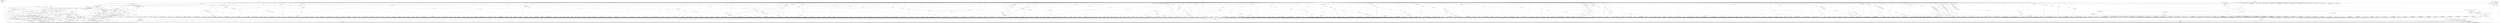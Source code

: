digraph "0_ImageMagick_56d6e20de489113617cbbddaf41e92600a34db22@array" {
"1007201" [label="(Call,SetGeometry(msl_info->image[n],&geometry))"];
"1007176" [label="(Call,msl_info->image[n] == (Image *) NULL)"];
"1007182" [label="(Call,(Image *) NULL)"];
"1000237" [label="(Call,(char *) NULL)"];
"1000232" [label="(Call,(const char *) NULL)"];
"1000245" [label="(Call,ResetMagickMemory(&geometry,0,sizeof(geometry)))"];
"1007345" [label="(Call,ParsePageGeometry(msl_info->image[n],value,\n                        &geometry,exception))"];
"1007275" [label="(Call,ParseCommandOption(MagickComposeOptions,\n                        MagickFalse,value))"];
"1007273" [label="(Call,option=ParseCommandOption(MagickComposeOptions,\n                        MagickFalse,value))"];
"1007280" [label="(Call,option < 0)"];
"1007295" [label="(Call,(CompositeOperator) option)"];
"1007287" [label="(Call,msl_info->image[n]->compose=(CompositeOperator) option)"];
"1007283" [label="(Call,ThrowMSLException(OptionError,\"UnrecognizedComposeType\",\n                          value))"];
"1007299" [label="(Call,ThrowMSLException(OptionError,\"UnrecognizedAttribute\",\n                    keyword))"];
"1007328" [label="(Call,ThrowMSLException(OptionError,\"UnrecognizedAttribute\",\n                    keyword))"];
"1007397" [label="(Call,ThrowMSLException(OptionError,\"UnrecognizedAttribute\",\n                    keyword))"];
"1007419" [label="(Call,ThrowMSLException(OptionError,\"UnrecognizedAttribute\",\n                    keyword))"];
"1007441" [label="(Call,ThrowMSLException(OptionError,\"UnrecognizedAttribute\",\n                    keyword))"];
"1007463" [label="(Call,ThrowMSLException(OptionError,\"UnrecognizedAttribute\",\n                    keyword))"];
"1007485" [label="(Call,ThrowMSLException(OptionError,\"UnrecognizedAttribute\",\n                    keyword))"];
"1007492" [label="(Call,ThrowMSLException(OptionError,\"UnrecognizedAttribute\",\n                    keyword))"];
"1007316" [label="(Call,QueryColorDatabase(value,\n                        &msl_info->image[n]->matte_color,exception))"];
"1007314" [label="(Call,(void) QueryColorDatabase(value,\n                        &msl_info->image[n]->matte_color,exception))"];
"1007416" [label="(Call,StringToLong(value))"];
"1007412" [label="(Call,frame_info.height=StringToLong(value))"];
"1007510" [label="(Call,(ssize_t) frame_info.height)"];
"1007506" [label="(Call,frame_info.y=(ssize_t) frame_info.height)"];
"1007544" [label="(Call,2*frame_info.y)"];
"1007532" [label="(Call,frame_info.height=msl_info->image[n]->rows+2*frame_info.y)"];
"1007536" [label="(Call,msl_info->image[n]->rows+2*frame_info.y)"];
"1007438" [label="(Call,StringToLong(value))"];
"1007434" [label="(Call,frame_info.inner_bevel=StringToLong(value))"];
"1007460" [label="(Call,StringToLong(value))"];
"1007456" [label="(Call,frame_info.outer_bevel=StringToLong(value))"];
"1007482" [label="(Call,StringToLong(value))"];
"1007478" [label="(Call,frame_info.width=StringToLong(value))"];
"1007501" [label="(Call,(ssize_t) frame_info.width)"];
"1007497" [label="(Call,frame_info.x=(ssize_t) frame_info.width)"];
"1007527" [label="(Call,2*frame_info.x)"];
"1007515" [label="(Call,frame_info.width=msl_info->image[n]->columns+2*frame_info.x)"];
"1007519" [label="(Call,msl_info->image[n]->columns+2*frame_info.x)"];
"1019593" [label="(Call,value != NULL)"];
"1019598" [label="(Call,DestroyString(value))"];
"1019596" [label="(Call,value=DestroyString(value))"];
"1019602" [label="(Call,DestroyExceptionInfo(exception))"];
"1019600" [label="(Call,exception=DestroyExceptionInfo(exception))"];
"1007343" [label="(Call,flags=ParsePageGeometry(msl_info->image[n],value,\n                        &geometry,exception))"];
"1007357" [label="(Call,flags & HeightValue)"];
"1007356" [label="(Call,(flags & HeightValue) == 0)"];
"1007551" [label="(Call,FrameImage(msl_info->image[n],&frame_info,\n            &msl_info->image[n]->exception))"];
"1007549" [label="(Call,frame_image=FrameImage(msl_info->image[n],&frame_info,\n            &msl_info->image[n]->exception))"];
"1007568" [label="(Call,frame_image == (Image *) NULL)"];
"1007586" [label="(Call,msl_info->image[n]=frame_image)"];
"1007580" [label="(Call,DestroyImage(msl_info->image[n]))"];
"1007574" [label="(Call,msl_info->image[n]=DestroyImage(msl_info->image[n]))"];
"1009730" [label="(Call,(Image *) NULL)"];
"1007573" [label="(ControlStructure,break;)"];
"1018046" [label="(Call,(Image*) NULL)"];
"1017467" [label="(Call,(Image *) NULL)"];
"1007317" [label="(Identifier,value)"];
"1007212" [label="(Call,(const xmlChar **) NULL)"];
"1007358" [label="(Identifier,flags)"];
"1003098" [label="(Call,StringToDouble(value,\n                        (char **) NULL))"];
"1008311" [label="(Call,SetMSLAttributes(msl_info,keyword,value))"];
"1007187" [label="(Identifier,OptionError)"];
"1014502" [label="(Call,(Image *) NULL)"];
"1003100" [label="(Call,(char **) NULL)"];
"1014729" [label="(Call,(const xmlChar *) NULL)"];
"1003912" [label="(Call,SyncCacheViewAuthenticPixels(composite_view,exception))"];
"1007282" [label="(Literal,0)"];
"1007295" [label="(Call,(CompositeOperator) option)"];
"1000234" [label="(Identifier,NULL)"];
"1009820" [label="(Call,(const xmlChar *) NULL)"];
"1004528" [label="(Call,ParseGravityGeometry(msl_info->image[n],value,\n                        &geometry,exception))"];
"1016133" [label="(Call,(const char *) NULL)"];
"1010162" [label="(Call,ParseChannelOption(value))"];
"1008148" [label="(Call,(const xmlChar **) NULL)"];
"1003342" [label="(Call,(const xmlChar *) NULL)"];
"1008856" [label="(Call,(Image *) NULL)"];
"1000248" [label="(Literal,0)"];
"1004334" [label="(Call,(const xmlChar *) NULL)"];
"1007309" [label="(Call,LocaleCompare(keyword, \"fill\"))"];
"1011845" [label="(Call,ParseCommandOption(MagickGravityOptions,MagickFalse,\n                        value))"];
"1007398" [label="(Identifier,OptionError)"];
"1007516" [label="(Call,frame_info.width)"];
"1007360" [label="(Literal,0)"];
"1004223" [label="(Call,(Image *) NULL)"];
"1014856" [label="(Call,(Image *) NULL)"];
"1001578" [label="(Call,(const xmlChar *) NULL)"];
"1014978" [label="(Call,(char **) NULL)"];
"1013508" [label="(Call,StringToLong( value ))"];
"1019592" [label="(ControlStructure,if ( value != NULL ))"];
"1000838" [label="(Call,CloneString(&draw_info->font,value))"];
"1007291" [label="(Identifier,msl_info)"];
"1015667" [label="(Call,StringToDouble(value,\n                        (char **) NULL))"];
"1018123" [label="(Call,(Image *) NULL)"];
"1007581" [label="(Call,msl_info->image[n])"];
"1007489" [label="(ControlStructure,break;)"];
"1007460" [label="(Call,StringToLong(value))"];
"1010505" [label="(Call,StringToDouble(value,\n                        (char **) NULL))"];
"1011376" [label="(Call,ThrowMSLException(OptionError,\"UnrecognizedBooleanType\",\n                          value))"];
"1004729" [label="(Call,(const xmlChar *) NULL)"];
"1013621" [label="(Call,(const xmlChar **) NULL)"];
"1000692" [label="(Call,ParseCommandOption(MagickAlignOptions,MagickFalse,\n                        value))"];
"1007302" [label="(Identifier,keyword)"];
"1000243" [label="(Call,(void) ResetMagickMemory(&geometry,0,sizeof(geometry)))"];
"1007375" [label="(Call,frame_info.height=geometry.height)"];
"1010168" [label="(Call,ThrowMSLException(OptionError,\"UnrecognizedChannelType\",\n                          value))"];
"1016664" [label="(Call,StringToLong(value))"];
"1016231" [label="(Call,SetImageProperty(msl_info->image[n],keyword,value))"];
"1008628" [label="(Call,(char **) NULL)"];
"1018781" [label="(Call,(Image *) NULL)"];
"1007580" [label="(Call,DestroyImage(msl_info->image[n]))"];
"1003476" [label="(Call,(Image *) NULL)"];
"1007456" [label="(Call,frame_info.outer_bevel=StringToLong(value))"];
"1015173" [label="(Call,StringToUnsignedLong(value))"];
"1000279" [label="(Call,(Image *) NULL)"];
"1009307" [label="(Call,StringToLong(value))"];
"1019173" [label="(Call,(char **) NULL)"];
"1018251" [label="(Call,(Image*) NULL)"];
"1005603" [label="(Call,(char **) NULL)"];
"1011788" [label="(Call,CloneString(&draw_info->font,value))"];
"1010711" [label="(Call,QueryMagickColor(value,&fill_color,exception))"];
"1003974" [label="(Call,ThrowMSLException(OptionError,\"UnrecognizedBooleanType\",\n                          value))"];
"1012946" [label="(Call,(Image *) NULL)"];
"1017585" [label="(Call,(const xmlChar **) NULL)"];
"1005877" [label="(Call,ParseGeometry(value,&geometry_info))"];
"1006241" [label="(Call,(const xmlChar *) NULL)"];
"1009092" [label="(Call,SetGeometry(msl_info->image[n],&geometry))"];
"1007422" [label="(Identifier,keyword)"];
"1009874" [label="(Call,StringToDouble(value,\n                        (char **) NULL))"];
"1009938" [label="(Call,StringToDouble(value,\n                        (char **) NULL))"];
"1012651" [label="(Call,(const xmlChar **) NULL)"];
"1011967" [label="(Call,ParseGeometry(value,&geometry_info))"];
"1005478" [label="(Call,ThrowMSLException(OptionError,\"UnrecognizedGravityType\",\n                          value))"];
"1009346" [label="(Call,StringToLong(value))"];
"1003146" [label="(Call,GetOneVirtualMagickPixel(msl_info->image[n],\n                        geometry.x,geometry.y,&target,exception))"];
"1016068" [label="(Call,StringToLong( value ))"];
"1007301" [label="(Literal,\"UnrecognizedAttribute\")"];
"1012993" [label="(Call,(Image *) NULL)"];
"1008241" [label="(Call,CatchException(exception))"];
"1017221" [label="(Call,(Image *) NULL)"];
"1007328" [label="(Call,ThrowMSLException(OptionError,\"UnrecognizedAttribute\",\n                    keyword))"];
"1011331" [label="(Call,ParseCommandOption(MagickBooleanOptions,MagickFalse,\n                        value))"];
"1016433" [label="(Call,ParseCommandOption(MagickBooleanOptions,MagickFalse,\n                        value))"];
"1005777" [label="(Call,QueryColorDatabase(value,&draw_info->stroke,\n                        exception))"];
"1003852" [label="(Call,AcquireAuthenticCacheView(composite_image,\n                        exception))"];
"1005756" [label="(Call,ThrowMSLException(OptionError,\"UnrecognizedStretchType\",\n                          value))"];
"1014248" [label="(Call,(Image *) NULL)"];
"1007724" [label="(Call,(char **) NULL)"];
"1007223" [label="(Call,(const xmlChar *) NULL)"];
"1003220" [label="(Call,StringToLong(value))"];
"1005808" [label="(Call,ParseCommandOption(MagickStyleOptions,MagickFalse,\n                        value))"];
"1015143" [label="(Call,ParseRegionGeometry(msl_info->image[n],value,\n                        &geometry,exception))"];
"1015865" [label="(Call,LocaleCompare(property,value))"];
"1010732" [label="(Call,StringToDouble(value,\n                        (char **) NULL))"];
"1009893" [label="(Call,(char **) NULL)"];
"1004956" [label="(Call,(Image *) NULL)"];
"1007486" [label="(Identifier,OptionError)"];
"1003585" [label="(Call,ThrowMSLException(OptionError,\"UnrecognizedChannelType\",\n                          value))"];
"1001337" [label="(Call,StringToLong(value))"];
"1007417" [label="(Identifier,value)"];
"1014663" [label="(Call,(Image *) NULL)"];
"1006434" [label="(Call,(const xmlChar *) NULL)"];
"1012757" [label="(Call,StringToLong(value))"];
"1015597" [label="(Call,ParseCommandOption(MagickColorspaceOptions,\n                        MagickFalse,value))"];
"1001156" [label="(Call,StringToLong(value))"];
"1002331" [label="(Call,(const xmlChar *) NULL)"];
"1008729" [label="(Call,(Image *) NULL)"];
"1015066" [label="(Call,(Image *) NULL)"];
"1007346" [label="(Call,msl_info->image[n])"];
"1006523" [label="(Call,(char **) NULL)"];
"1000392" [label="(Call,ParseCommandOption(MagickNoiseOptions,MagickFalse,\n                        value))"];
"1012102" [label="(Call,StringToLong(value))"];
"1002499" [label="(Call,(Image *) NULL)"];
"1000862" [label="(Call,ParsePageGeometry(msl_info->image[n],value,\n                        &geometry,exception))"];
"1007485" [label="(Call,ThrowMSLException(OptionError,\"UnrecognizedAttribute\",\n                    keyword))"];
"1007497" [label="(Call,frame_info.x=(ssize_t) frame_info.width)"];
"1003604" [label="(Call,QueryColorDatabase(value,\n                        &composite_image->background_color,exception))"];
"1007416" [label="(Call,StringToLong(value))"];
"1007423" [label="(ControlStructure,break;)"];
"1016408" [label="(Call,ParseGeometry(value,&geometry_info))"];
"1019031" [label="(Call,(const char *) NULL)"];
"1007794" [label="(Call,StringToDouble(value,(char **) NULL))"];
"1007175" [label="(ControlStructure,if (msl_info->image[n] == (Image *) NULL))"];
"1019526" [label="(Call,CopyMagickString(msl_info->image[n]->filename,value,\n                      MaxTextExtent))"];
"1007668" [label="(Call,(const xmlChar *) NULL)"];
"1012122" [label="(Call,ThrowMSLException(OptionError,\"UnrecognizedStyleType\",\n                          value))"];
"1004641" [label="(Call,CropImage(msl_info->image[n],&geometry,\n            &msl_info->image[n]->exception))"];
"1007621" [label="(Call,(Image *) NULL)"];
"1018821" [label="(Call,(Image *) NULL)"];
"1007343" [label="(Call,flags=ParsePageGeometry(msl_info->image[n],value,\n                        &geometry,exception))"];
"1011472" [label="(Call,(const xmlChar **) NULL)"];
"1000232" [label="(Call,(const char *) NULL)"];
"1013107" [label="(Call,(char **) NULL)"];
"1005577" [label="(Call,CloneString(&draw_info->primitive,value))"];
"1007493" [label="(Identifier,OptionError)"];
"1011650" [label="(Call,ThrowMSLException(OptionError,\"UnrecognizedAlignType\",\n                          value))"];
"1001994" [label="(Call,SetGeometry(msl_info->image[n],&geometry))"];
"1007433" [label="(Block,)"];
"1000235" [label="(Call,value=(char *) NULL)"];
"1005546" [label="(Call,ConcatenateString(&draw_info->primitive,value))"];
"1005995" [label="(Call,StringToLong(value))"];
"1007434" [label="(Call,frame_info.inner_bevel=StringToLong(value))"];
"1003814" [label="(Call,StringToLong(value))"];
"1007441" [label="(Call,ThrowMSLException(OptionError,\"UnrecognizedAttribute\",\n                    keyword))"];
"1018560" [label="(Call,(Image *) NULL)"];
"1007477" [label="(Block,)"];
"1007275" [label="(Call,ParseCommandOption(MagickComposeOptions,\n                        MagickFalse,value))"];
"1003448" [label="(Call,(const char *) NULL)"];
"1000307" [label="(Call,(const xmlChar *) NULL)"];
"1011679" [label="(Call,ThrowMSLException(OptionError,\"UnrecognizedBooleanType\",\n                          value))"];
"1006832" [label="(Call,ThrowMSLException(OptionError,\"UnrecognizedElement\",(const char *) tag))"];
"1015733" [label="(Call,(const xmlChar **) NULL)"];
"1003636" [label="(Call,ParsePageGeometry(msl_info->image[n],value,\n                        &geometry,exception))"];
"1019122" [label="(Call,(const xmlChar *) NULL)"];
"1007527" [label="(Call,2*frame_info.x)"];
"1018071" [label="(Call,(Image *) NULL)"];
"1016250" [label="(Call,SetImageProperty(msl_info->image[n],keyword,value))"];
"1017362" [label="(Call,StringToDouble(value,\n                        (char **) NULL))"];
"1007533" [label="(Call,frame_info.height)"];
"1018222" [label="(Call,LocaleCompare(theAttr, value))"];
"1008947" [label="(Call,ThrowMSLException(OptionError,\"UnrecognizedBooleanType\",\n                          value))"];
"1008651" [label="(Call,(char **) NULL)"];
"1017596" [label="(Call,(const xmlChar *) NULL)"];
"1017492" [label="(Call,(const xmlChar *) NULL)"];
"1017427" [label="(Call,(Image *) NULL)"];
"1007329" [label="(Identifier,OptionError)"];
"1004558" [label="(Call,StringToLong(value))"];
"1015276" [label="(Call,(Image *) NULL)"];
"1007510" [label="(Call,(ssize_t) frame_info.height)"];
"1007426" [label="(Block,)"];
"1009249" [label="(Call,GetOneVirtualMagickPixel(msl_info->image[n],\n                        geometry.x,geometry.y,&target,exception))"];
"1007345" [label="(Call,ParsePageGeometry(msl_info->image[n],value,\n                        &geometry,exception))"];
"1018149" [label="(Call,(const xmlChar *) NULL)"];
"1008282" [label="(Call,(Image *) NULL)"];
"1007440" [label="(ControlStructure,break;)"];
"1008160" [label="(Call,(const xmlChar *) NULL)"];
"1013693" [label="(Call,StringToDouble(value,\n                        (char **) NULL))"];
"1002109" [label="(Call,QueryColorDatabase(value,\n                        &msl_info->image[n]->border_color,exception))"];
"1011228" [label="(Call,(const xmlChar *) NULL)"];
"1007276" [label="(Identifier,MagickComposeOptions)"];
"1003769" [label="(Call,LocaleCompare(value,value))"];
"1007544" [label="(Call,2*frame_info.y)"];
"1010626" [label="(Call,(const xmlChar *) NULL)"];
"1013264" [label="(Call,(const xmlChar *) NULL)"];
"1018710" [label="(Call,(char **) NULL)"];
"1000895" [label="(Call,ParseCommandOption(MagickGravityOptions,\n                        MagickFalse,value))"];
"1007056" [label="(Call,(Image *) NULL)"];
"1018629" [label="(Call,(Image *) NULL)"];
"1012008" [label="(Call,(char **) NULL)"];
"1004781" [label="(Call,StringToLong(value))"];
"1017908" [label="(Call,(Image*) NULL)"];
"1007501" [label="(Call,(ssize_t) frame_info.width)"];
"1015948" [label="(Call,ParseGeometry(value,&geometry_info))"];
"1006586" [label="(Call,(Image *) NULL)"];
"1010507" [label="(Call,(char **) NULL)"];
"1004701" [label="(Call,(Image *) NULL)"];
"1011282" [label="(Call,StringToLong(value))"];
"1018708" [label="(Call,StringToDouble(value,\n                        (char **) NULL))"];
"1002068" [label="(Call,ParseCommandOption(MagickComposeOptions,MagickFalse,\n                        value))"];
"1007335" [label="(Block,)"];
"1007465" [label="(Literal,\"UnrecognizedAttribute\")"];
"1007359" [label="(Identifier,HeightValue)"];
"1004108" [label="(Call,StringToLong(value))"];
"1008556" [label="(Call,(Image *) NULL)"];
"1007286" [label="(Identifier,value)"];
"1007202" [label="(Call,msl_info->image[n])"];
"1007444" [label="(Identifier,keyword)"];
"1006711" [label="(Call,(Image *) NULL)"];
"1001983" [label="(Call,(Image *) NULL)"];
"1003694" [label="(Call,ThrowMSLException(OptionError,\"UnrecognizedGravityType\",\n                          value))"];
"1017944" [label="(Call,(const xmlChar *) NULL)"];
"1018945" [label="(Call,(const xmlChar **) NULL)"];
"1008486" [label="(Call,(Image *) NULL)"];
"1018416" [label="(Call,(Image *) NULL)"];
"1013153" [label="(Call,(Image *) NULL)"];
"1007443" [label="(Literal,\"UnrecognizedAttribute\")"];
"1007404" [label="(Block,)"];
"1019110" [label="(Call,(const xmlChar **) NULL)"];
"1007552" [label="(Call,msl_info->image[n])"];
"1007399" [label="(Literal,\"UnrecognizedAttribute\")"];
"1012054" [label="(Call,ParseCommandOption(MagickStretchOptions,MagickFalse,\n                        value))"];
"1007303" [label="(ControlStructure,break;)"];
"1008876" [label="(Call,(const xmlChar **) NULL)"];
"1007796" [label="(Call,(char **) NULL)"];
"1007519" [label="(Call,msl_info->image[n]->columns+2*frame_info.x)"];
"1003224" [label="(Call,GetOneVirtualMagickPixel(msl_info->image[n],\n                        geometry.x,geometry.y,&target,exception))"];
"1007272" [label="(Block,)"];
"1007451" [label="(Call,LocaleCompare(keyword,\"outer\"))"];
"1017918" [label="(Call,(Image *) NULL)"];
"1013528" [label="(Call,StringToLong( value ))"];
"1007496" [label="(ControlStructure,break;)"];
"1008649" [label="(Call,StringToDouble(value,(char **) NULL))"];
"1004718" [label="(Call,(const xmlChar **) NULL)"];
"1005399" [label="(Call,CloneString(&draw_info->family,value))"];
"1010684" [label="(Call,ThrowMSLException(OptionError,\"UnrecognizedChannelType\",\n                          value))"];
"1007184" [label="(Identifier,NULL)"];
"1009914" [label="(Call,ParseGeometry(value,&geometry_info))"];
"1010470" [label="(Call,ParseGeometry(value,&geometry_info))"];
"1007478" [label="(Call,frame_info.width=StringToLong(value))"];
"1006293" [label="(Call,ParseGeometry(value,&geometry_info))"];
"1003452" [label="(Call,LocaleCompare(attribute,value))"];
"1010545" [label="(Call,(Image *) NULL)"];
"1004476" [label="(Call,(const xmlChar *) NULL)"];
"1007473" [label="(Call,LocaleCompare(keyword,\"width\"))"];
"1007955" [label="(Call,(const xmlChar **) NULL)"];
"1014055" [label="(Call,ParseCommandOption(MagickFilterOptions,MagickFalse,\n                        value))"];
"1004443" [label="(Call,(Image *) NULL)"];
"1005702" [label="(Call,(char **) NULL)"];
"1007352" [label="(Call,&geometry)"];
"1018731" [label="(Call,ParseGeometry(value,&geometry_info))"];
"1011909" [label="(Call,(char **) NULL)"];
"1004147" [label="(Call,StringToLong(value))"];
"1000785" [label="(Call,CloneString(&draw_info->encoding,value))"];
"1007273" [label="(Call,option=ParseCommandOption(MagickComposeOptions,\n                        MagickFalse,value))"];
"1009559" [label="(Call,(char **) NULL)"];
"1016998" [label="(Call,(Image *) NULL)"];
"1001203" [label="(Call,CloneString(&draw_info->text,value))"];
"1016530" [label="(Call,(Image *) NULL)"];
"1012165" [label="(Call,ParseGeometry(value,&geometry_info))"];
"1005566" [label="(Call,(char **) NULL)"];
"1009557" [label="(Call,StringToDouble(value,\n                        (char **) NULL))"];
"1002635" [label="(Call,(Image *) NULL)"];
"1012914" [label="(Call,value == (char *) NULL)"];
"1002016" [label="(Call,(const xmlChar *) NULL)"];
"1017744" [label="(Call,(const xmlChar *) NULL)"];
"1009282" [label="(Call,StringToDouble(value,(char **) NULL))"];
"1005097" [label="(Call,(const xmlChar **) NULL)"];
"1018137" [label="(Call,(const xmlChar **) NULL)"];
"1011368" [label="(Call,ParseCommandOption(MagickBooleanOptions,MagickFalse,\n                        value))"];
"1015895" [label="(Call,ParseCommandOption(\n                    MagickColorspaceOptions,MagickFalse,value))"];
"1019601" [label="(Identifier,exception)"];
"1006890" [label="(Call,(Image *) NULL)"];
"1007284" [label="(Identifier,OptionError)"];
"1007517" [label="(Identifier,frame_info)"];
"1007498" [label="(Call,frame_info.x)"];
"1007470" [label="(Block,)"];
"1007551" [label="(Call,FrameImage(msl_info->image[n],&frame_info,\n            &msl_info->image[n]->exception))"];
"1007495" [label="(Identifier,keyword)"];
"1001814" [label="(Call,ThrowMSLException(OptionError,\"UnrecognizedChannelType\",\n                          value))"];
"1004306" [label="(Call,(Image *) NULL)"];
"1007354" [label="(Identifier,exception)"];
"1010615" [label="(Call,(const xmlChar **) NULL)"];
"1004916" [label="(Call,(Image *) NULL)"];
"1002574" [label="(Call,StringToDouble(value,(char **) NULL))"];
"1003989" [label="(Call,(Image *) NULL)"];
"1012916" [label="(Call,(char *) NULL)"];
"1000522" [label="(Call,(const xmlChar **) NULL)"];
"1002451" [label="(Call,(Image *) NULL)"];
"1014605" [label="(Call,StringToLong( value ))"];
"1011015" [label="(Call,(Image *) NULL)"];
"1006330" [label="(Call,(char **) NULL)"];
"1000359" [label="(Call,ParseChannelOption(value))"];
"1003966" [label="(Call,ParseCommandOption(MagickBooleanOptions,MagickFalse,\n                        value))"];
"1007229" [label="(Call,keyword=(const char *) attributes[i++])"];
"1008606" [label="(Call,CopyMagickString(key,value,MaxTextExtent))"];
"1002597" [label="(Call,StringToLong( value ))"];
"1001108" [label="(Call,ParseCommandOption(MagickStretchOptions,\n                        MagickFalse,value))"];
"1014120" [label="(Call,StringToUnsignedLong(value))"];
"1007287" [label="(Call,msl_info->image[n]->compose=(CompositeOperator) option)"];
"1012239" [label="(Call,StringToLong(value))"];
"1016886" [label="(Call,StringToDouble(value,(char **) NULL))"];
"1004323" [label="(Call,(const xmlChar **) NULL)"];
"1000936" [label="(Call,(char **) NULL)"];
"1006216" [label="(Call,(Image *) NULL)"];
"1003185" [label="(Call,GetOneVirtualMagickPixel(msl_info->image[n],\n                        geometry.x,geometry.y,&target,exception))"];
"1017831" [label="(Call,StringToDouble(value,\n                        (char **) NULL))"];
"1000959" [label="(Call,(char **) NULL)"];
"1000533" [label="(Call,(const xmlChar *) NULL)"];
"1002848" [label="(Call,StringToLong(value))"];
"1018113" [label="(Call,(Image*) NULL)"];
"1003831" [label="(Call,SetImageArtifact(msl_info->image[n],\n                                            \"compose:args\",value))"];
"1005564" [label="(Call,StringToDouble(value,\n                        (char **) NULL))"];
"1012922" [label="(Call,CopyMagickString(msl_info->image_info[n]->filename,\n                       value,MaxTextExtent))"];
"1007368" [label="(Call,frame_info.width=geometry.width)"];
"1005726" [label="(Call,(char **) NULL)"];
"1005338" [label="(Call,CloneString(&draw_info->density,value))"];
"1016115" [label="(Call,ResetMagickMemory(&geometry,0,sizeof(geometry)))"];
"1002687" [label="(Call,SetGeometry(msl_info->image[n],&geometry))"];
"1017121" [label="(Call,StringToLong( value ))"];
"1008570" [label="(Call,(const xmlChar **) NULL)"];
"1012865" [label="(Call,(const xmlChar *) NULL)"];
"1012283" [label="(Call,StringToLong(value))"];
"1017564" [label="(Call,(Image *) NULL)"];
"1016909" [label="(Call,StringToLong( value ))"];
"1017387" [label="(Call,StringToLong(value))"];
"1009106" [label="(Call,(const xmlChar **) NULL)"];
"1002220" [label="(Call,BorderImage(msl_info->image[n],&geometry,\n            &msl_info->image[n]->exception))"];
"1000934" [label="(Call,StringToDouble(value,(char **) NULL))"];
"1018835" [label="(Call,(const xmlChar **) NULL)"];
"1007549" [label="(Call,frame_image=FrameImage(msl_info->image[n],&frame_info,\n            &msl_info->image[n]->exception))"];
"1007182" [label="(Call,(Image *) NULL)"];
"1002972" [label="(Call,SetGeometry(msl_info->image[n],&geometry))"];
"1007419" [label="(Call,ThrowMSLException(OptionError,\"UnrecognizedAttribute\",\n                    keyword))"];
"1018321" [label="(Call,(Image *) NULL)"];
"1012970" [label="(Call,SetMSLAttributes(msl_info,keyword,value))"];
"1000729" [label="(Call,ThrowMSLException(OptionError,\"UnrecognizedBooleanType\",\n                          value))"];
"1008334" [label="(Call,(Image *) NULL)"];
"1007327" [label="(ControlStructure,break;)"];
"1014806" [label="(Call,ParseGeometry(value,&geometry_info))"];
"1014090" [label="(Call,ParseRegionGeometry(msl_info->image[n],value,\n                        &geometry,exception))"];
"1007967" [label="(Call,(const xmlChar *) NULL)"];
"1001168" [label="(Call,ParseCommandOption(MagickStyleOptions,MagickFalse,\n                        value))"];
"1017364" [label="(Call,(char **) NULL)"];
"1002997" [label="(Call,(const xmlChar *) NULL)"];
"1019598" [label="(Call,DestroyString(value))"];
"1017327" [label="(Call,ParseGeometry(value,&geometry_info))"];
"1015903" [label="(Call,ThrowMSLException(OptionError,\"UnrecognizedColorspace\",\n                      value))"];
"1010898" [label="(Call,(const xmlChar **) NULL)"];
"1002076" [label="(Call,ThrowMSLException(OptionError,\"UnrecognizedComposeType\",\n                          value))"];
"1014063" [label="(Call,ThrowMSLException(OptionError,\"UnrecognizedNoiseType\",\n                          value))"];
"1005661" [label="(Call,ParseGeometry(value,&geometry_info))"];
"1017481" [label="(Call,(const xmlChar **) NULL)"];
"1008939" [label="(Call,ParseCommandOption(MagickBooleanOptions,MagickFalse,\n                        value))"];
"1014003" [label="(Call,(const xmlChar *) NULL)"];
"1016682" [label="(Call,StringToDouble(value,\n                        (char **) NULL))"];
"1001731" [label="(Call,(Image *) NULL)"];
"1005384" [label="(Call,QueryColorDatabase(value,&draw_info->fill,\n                        exception))"];
"1015487" [label="(Call,(Image *) NULL)"];
"1009001" [label="(Call,LocaleCompare(attribute,value))"];
"1011907" [label="(Call,StringToDouble(value,(char **) NULL))"];
"1018346" [label="(Call,(const xmlChar *) NULL)"];
"1001876" [label="(Call,StringToDouble(value,(char **) NULL))"];
"1011774" [label="(Call,CloneString(&draw_info->family,value))"];
"1015927" [label="(Call,SetImageProperty(msl_info->image[n],keyword,value))"];
"1014528" [label="(Call,(const xmlChar *) NULL)"];
"1012083" [label="(Call,QueryColorDatabase(value,&draw_info->stroke,\n                        exception))"];
"1003765" [label="(Call,(const char *) NULL)"];
"1003943" [label="(Call,(char **) NULL)"];
"1010418" [label="(Call,(const xmlChar *) NULL)"];
"1001315" [label="(Call,StringToLong(value))"];
"1009008" [label="(Call,CloneImage(msl_info->image[j],0,0,\n                            MagickFalse,exception))"];
"1005296" [label="(Call,ParseCommandOption(MagickBooleanOptions,MagickFalse,\n                        value))"];
"1010884" [label="(Call,(Image *) NULL)"];
"1002239" [label="(Call,(Image *) NULL)"];
"1007015" [label="(Call,(Image *) NULL)"];
"1018276" [label="(Call,(Image *) NULL)"];
"1007299" [label="(Call,ThrowMSLException(OptionError,\"UnrecognizedAttribute\",\n                    keyword))"];
"1007534" [label="(Identifier,frame_info)"];
"1007492" [label="(Call,ThrowMSLException(OptionError,\"UnrecognizedAttribute\",\n                    keyword))"];
"1012662" [label="(Call,(const xmlChar *) NULL)"];
"1007751" [label="(Call,ThrowMSLException(OptionError,\"UnrecognizedChannelType\",\n                          value))"];
"1007407" [label="(Call,LocaleCompare(keyword,\"height\"))"];
"1002383" [label="(Call,QueryColorDatabase(value,&target,\n                        &msl_info->image[n]->exception))"];
"1012006" [label="(Call,StringToDouble(value,(char **) NULL))"];
"1007411" [label="(Block,)"];
"1007462" [label="(ControlStructure,break;)"];
"1016362" [label="(Call,(char **) NULL)"];
"1007280" [label="(Call,option < 0)"];
"1007421" [label="(Literal,\"UnrecognizedAttribute\")"];
"1016090" [label="(Call,SetImageProperty(msl_info->image[n],keyword,value))"];
"1007297" [label="(Identifier,option)"];
"1004832" [label="(Call,(Image *) NULL)"];
"1010110" [label="(Call,(const xmlChar *) NULL)"];
"1007281" [label="(Identifier,option)"];
"1009891" [label="(Call,StringToDouble(value,\n                        (char **) NULL))"];
"1006931" [label="(Call,(Image *) NULL)"];
"1010678" [label="(Call,ParseChannelOption(value))"];
"1007277" [label="(Identifier,MagickFalse)"];
"1000763" [label="(Call,CloneString(&draw_info->density,value))"];
"1013929" [label="(Call,(Image *) NULL)"];
"1009203" [label="(Call,(char **) NULL)"];
"1007195" [label="(Call,ResetMagickMemory(&frame_info,0,sizeof(frame_info)))"];
"1017672" [label="(Call,StringToDouble(value,\n                        (char **) NULL))"];
"1014785" [label="(Call,(char **) NULL)"];
"1003686" [label="(Call,ParseCommandOption(MagickGravityOptions,MagickFalse,\n                        value))"];
"1007279" [label="(ControlStructure,if (option < 0))"];
"1013762" [label="(Call,StringToDouble(value,(char **) NULL))"];
"1016360" [label="(Call,StringToDouble(value,\n                        (char **) NULL))"];
"1008413" [label="(Call,StringToDouble(value,\n                        (char **) NULL))"];
"1007941" [label="(Call,(Image *) NULL)"];
"1013105" [label="(Call,StringToDouble(value,\n                        (char **) NULL))"];
"1013785" [label="(Call,StringToDouble(value,(char **) NULL))"];
"1008887" [label="(Call,(const xmlChar *) NULL)"];
"1009470" [label="(Call,(const xmlChar *) NULL)"];
"1007537" [label="(Call,msl_info->image[n]->rows)"];
"1013717" [label="(Call,ParseGeometry(value,&geometry_info))"];
"1019547" [label="(Call,SetMSLAttributes(msl_info,keyword,value))"];
"1004081" [label="(Call,(Image *) NULL)"];
"1007331" [label="(Identifier,keyword)"];
"1005700" [label="(Call,StringToDouble(value,(char **) NULL))"];
"1015528" [label="(Call,(const xmlChar *) NULL)"];
"1006765" [label="(Call,(const xmlChar **) NULL)"];
"1007342" [label="(Block,)"];
"1003661" [label="(Call,GetOneVirtualPixel(msl_info->image[n],geometry.x,\n                        geometry.y,&target,exception))"];
"1004660" [label="(Call,(Image *) NULL)"];
"1007991" [label="(Call,CopyMagickString(key,value,MaxTextExtent))"];
"1007568" [label="(Call,frame_image == (Image *) NULL)"];
"1002181" [label="(Call,StringToLong(value))"];
"1004602" [label="(Call,StringToLong(value))"];
"1000400" [label="(Call,ThrowMSLException(OptionError,\"UnrecognizedNoiseType\",\n                          value))"];
"1017101" [label="(Call,StringToLong( value ))"];
"1017024" [label="(Call,(const xmlChar *) NULL)"];
"1007306" [label="(Block,)"];
"1010798" [label="(Call,(const xmlChar *) NULL)"];
"1015745" [label="(Call,(const xmlChar *) NULL)"];
"1007507" [label="(Call,frame_info.y)"];
"1001808" [label="(Call,ParseChannelOption(value))"];
"1016888" [label="(Call,(char **) NULL)"];
"1007397" [label="(Call,ThrowMSLException(OptionError,\"UnrecognizedAttribute\",\n                    keyword))"];
"1012831" [label="(Call,RaiseImage(msl_info->image[n],&geometry,raise))"];
"1012032" [label="(Call,(char **) NULL)"];
"1011853" [label="(Call,ThrowMSLException(OptionError,\"UnrecognizedGravityType\",\n                          value))"];
"1002761" [label="(Call,ParsePageGeometry(msl_info->image[n],value,\n                        &geometry,exception))"];
"1009522" [label="(Call,ParseGeometry(value,&geometry_info))"];
"1008582" [label="(Call,(const xmlChar *) NULL)"];
"1007265" [label="(Block,)"];
"1004151" [label="(Call,GetOneVirtualPixel(msl_info->image[n],geometry.x,\n                        geometry.y,&target,exception))"];
"1005413" [label="(Call,CloneString(&draw_info->font,value))"];
"1004112" [label="(Call,GetOneVirtualPixel(msl_info->image[n],geometry.x,\n                        geometry.y,&target,exception))"];
"1011884" [label="(Call,StringToDouble(value,\n                        (char **) NULL))"];
"1007356" [label="(Call,(flags & HeightValue) == 0)"];
"1014165" [label="(Call,StringToLong(value))"];
"1019301" [label="(Call,QueryMagickColor(value,&target,exception))"];
"1007363" [label="(Identifier,geometry)"];
"1005724" [label="(Call,StringToDouble(value,(char **) NULL))"];
"1007557" [label="(Call,&frame_info)"];
"1009445" [label="(Call,(Image *) NULL)"];
"1001878" [label="(Call,(char **) NULL)"];
"1017648" [label="(Call,ParseGeometry(value,&geometry_info))"];
"1006409" [label="(Call,(Image *) NULL)"];
"1001638" [label="(Call,ThrowMSLException(OptionError,\"UnrecognizedBooleanType\",\n                          value))"];
"1001942" [label="(Call,(Image *) NULL)"];
"1007506" [label="(Call,frame_info.y=(ssize_t) frame_info.height)"];
"1015353" [label="(Call,ParseRegionGeometry(msl_info->image[n],value,\n                        &geometry,exception))"];
"1001630" [label="(Call,ParseCommandOption(MagickBooleanOptions,MagickFalse,\n                        value))"];
"1019593" [label="(Call,value != NULL)"];
"1007464" [label="(Identifier,OptionError)"];
"1005748" [label="(Call,ParseCommandOption(MagickStretchOptions,MagickFalse,\n                        value))"];
"1011642" [label="(Call,ParseCommandOption(MagickAlignOptions,MagickFalse,\n                        value))"];
"1008672" [label="(Call,StringToDouble(value,(char **) NULL))"];
"1009780" [label="(Call,(Image *) NULL)"];
"1019251" [label="(Call,(const xmlChar *) NULL)"];
"1015719" [label="(Call,(Image *) NULL)"];
"1000824" [label="(Call,CloneString(&draw_info->family,value))"];
"1012785" [label="(Call,ThrowMSLException(OptionError,\"UnrecognizedNoiseType\",\n                          value))"];
"1012149" [label="(Call,CloneString(&draw_info->text,value))"];
"1014398" [label="(Call,StringToLong(value))"];
"1019603" [label="(Identifier,exception)"];
"1012212" [label="(Call,QueryColorDatabase(value,&draw_info->undercolor,\n                        exception))"];
"1006368" [label="(Call,(Image *) NULL)"];
"1007512" [label="(Call,frame_info.height)"];
"1019225" [label="(Call,(Image *) NULL)"];
"1002948" [label="(Call,(Image *) NULL)"];
"1007545" [label="(Literal,2)"];
"1008302" [label="(Call,SetMSLAttributes(msl_info,keyword,value))"];
"1014783" [label="(Call,StringToDouble(value,\n                        (char **) NULL))"];
"1006857" [label="(Call,(Image *) NULL)"];
"1004970" [label="(Call,(const xmlChar **) NULL)"];
"1007722" [label="(Call,StringToDouble(value,(char **) NULL))"];
"1012640" [label="(Call,SetGeometry(msl_info->image[n],&geometry))"];
"1007484" [label="(ControlStructure,break;)"];
"1007529" [label="(Call,frame_info.x)"];
"1009201" [label="(Call,StringToDouble(value,\n                        (char **) NULL))"];
"1013488" [label="(Call,StringToLong( value ))"];
"1017719" [label="(Call,(Image *) NULL)"];
"1012814" [label="(Call,StringToLong(value))"];
"1005924" [label="(Call,QueryColorDatabase(value,&draw_info->undercolor,\n                        exception))"];
"1001901" [label="(Call,StringToLong(value))"];
"1000239" [label="(Identifier,NULL)"];
"1007274" [label="(Identifier,option)"];
"1011200" [label="(Call,(Image *) NULL)"];
"1019597" [label="(Identifier,value)"];
"1011407" [label="(Call,StringToLong(value))"];
"1011735" [label="(Call,CloneString(&draw_info->encoding,value))"];
"1019595" [label="(Identifier,NULL)"];
"1007550" [label="(Identifier,frame_image)"];
"1016144" [label="(Call,ParseAbsoluteGeometry(value,&geometry))"];
"1009963" [label="(Call,StringToDouble(value,\n                        (char **) NULL))"];
"1010266" [label="(Call,(const xmlChar **) NULL)"];
"1002525" [label="(Call,(const xmlChar *) NULL)"];
"1007344" [label="(Identifier,flags)"];
"1017674" [label="(Call,(char **) NULL)"];
"1014207" [label="(Call,(Image *) NULL)"];
"1013018" [label="(Call,(const xmlChar *) NULL)"];
"1008626" [label="(Call,StringToDouble(value,(char **) NULL))"];
"1006328" [label="(Call,StringToDouble(value,\n                        (char **) NULL))"];
"1018449" [label="(Call,(const xmlChar *) NULL)"];
"1018565" [label="(Call,(Image *) NULL)"];
"1019402" [label="(Call,(Image *) NULL)"];
"1002826" [label="(Call,StringToLong(value))"];
"1010099" [label="(Call,(const xmlChar **) NULL)"];
"1015582" [label="(Call,StringToDouble(value,\n                        (char **) NULL))"];
"1007313" [label="(Block,)"];
"1007330" [label="(Literal,\"UnrecognizedAttribute\")"];
"1015195" [label="(Call,StringToLong(value))"];
"1007508" [label="(Identifier,frame_info)"];
"1008813" [label="(Call,(Image *) NULL)"];
"1009311" [label="(Call,GetOneVirtualMagickPixel(msl_info->image[n],\n                        geometry.x,geometry.y,&target,exception))"];
"1010850" [label="(Call,FormatLocaleFile(stdout,\"%s\",value))"];
"1019239" [label="(Call,(const xmlChar **) NULL)"];
"1000484" [label="(Call,(Image *) NULL)"];
"1007283" [label="(Call,ThrowMSLException(OptionError,\"UnrecognizedComposeType\",\n                          value))"];
"1005973" [label="(Call,StringToLong(value))"];
"1008142" [label="(Call,(Image *) NULL)"];
"1007355" [label="(ControlStructure,if ((flags & HeightValue) == 0))"];
"1007466" [label="(Identifier,keyword)"];
"1007515" [label="(Call,frame_info.width=msl_info->image[n]->columns+2*frame_info.x)"];
"1003579" [label="(Call,ParseChannelOption(value))"];
"1009988" [label="(Call,StringToDouble(value,\n                        (char **) NULL))"];
"1013695" [label="(Call,(char **) NULL)"];
"1007455" [label="(Block,)"];
"1007520" [label="(Call,msl_info->image[n]->columns)"];
"1007592" [label="(Identifier,frame_image)"];
"1007201" [label="(Call,SetGeometry(msl_info->image[n],&geometry))"];
"1017012" [label="(Call,(const xmlChar **) NULL)"];
"1016035" [label="(Call,value[len-1] == '%')"];
"1001293" [label="(Call,StringToLong(value))"];
"1010734" [label="(Call,(char **) NULL)"];
"1015016" [label="(Call,(Image *) NULL)"];
"1007351" [label="(Identifier,value)"];
"1002291" [label="(Call,(Image *) NULL)"];
"1005267" [label="(Call,ParseCommandOption(MagickAlignOptions,MagickFalse,\n                        value))"];
"1012114" [label="(Call,ParseCommandOption(MagickStyleOptions,MagickFalse,\n                        value))"];
"1007207" [label="(Call,&geometry)"];
"1009940" [label="(Call,(char **) NULL)"];
"1007536" [label="(Call,msl_info->image[n]->rows+2*frame_info.y)"];
"1018335" [label="(Call,(const xmlChar **) NULL)"];
"1011886" [label="(Call,(char **) NULL)"];
"1007532" [label="(Call,frame_info.height=msl_info->image[n]->rows+2*frame_info.y)"];
"1018928" [label="(Call,(Image *) NULL)"];
"1015816" [label="(Call,LocaleCompare(property,value))"];
"1003459" [label="(Call,CloneImage(msl_info->image[j],0,0,\n                            MagickFalse,exception))"];
"1007483" [label="(Identifier,value)"];
"1004981" [label="(Call,(const xmlChar *) NULL)"];
"1007546" [label="(Call,frame_info.y)"];
"1005108" [label="(Call,(const xmlChar *) NULL)"];
"1005470" [label="(Call,ParseCommandOption(MagickGravityOptions,MagickFalse,\n                        value))"];
"1007461" [label="(Identifier,value)"];
"1012261" [label="(Call,StringToLong(value))"];
"1001550" [label="(Call,(Image *) NULL)"];
"1000249" [label="(Call,sizeof(geometry))"];
"1003121" [label="(Call,ParsePageGeometry(msl_info->image[n],value,\n                        &geometry,exception))"];
"1005059" [label="(Call,(Image *) NULL)"];
"1001680" [label="(Call,(Image *) NULL)"];
"1011004" [label="(Call,GetImageCache(profile_info,keyword,exception))"];
"1003075" [label="(Call,QueryColorDatabase(value,&draw_info->fill,\n                        exception))"];
"1014976" [label="(Call,StringToDouble(value,(char **) NULL))"];
"1007574" [label="(Call,msl_info->image[n]=DestroyImage(msl_info->image[n]))"];
"1006546" [label="(Call,StringToLong(value))"];
"1010082" [label="(Call,(Image *) NULL)"];
"1013238" [label="(Call,(Image *) NULL)"];
"1007418" [label="(ControlStructure,break;)"];
"1002576" [label="(Call,(char **) NULL)"];
"1007177" [label="(Call,msl_info->image[n])"];
"1005275" [label="(Call,ThrowMSLException(OptionError,\"UnrecognizedAlignType\",\n                          value))"];
"1019035" [label="(Call,LocaleCompare(attribute,value))"];
"1001056" [label="(Call,StringToDouble(value,(char **) NULL))"];
"1008359" [label="(Call,(const xmlChar *) NULL)"];
"1004214" [label="(Call,ParseGravityGeometry(image,composite_geometry,&geometry,\n            exception))"];
"1005304" [label="(Call,ThrowMSLException(OptionError,\"UnrecognizedBooleanType\",\n                          value))"];
"1007778" [label="(Call,CopyMagickString(gamma,value,MaxTextExtent))"];
"1013639" [label="(Call,(const xmlChar *) NULL)"];
"1005816" [label="(Call,ThrowMSLException(OptionError,\"UnrecognizedStyleType\",\n                          value))"];
"1019465" [label="(Call,(const xmlChar **) NULL)"];
"1007567" [label="(ControlStructure,if (frame_image == (Image *) NULL))"];
"1002906" [label="(Call,(Image *) NULL)"];
"1007298" [label="(ControlStructure,break;)"];
"1009990" [label="(Call,(char **) NULL)"];
"1013764" [label="(Call,(char **) NULL)"];
"1007400" [label="(Identifier,keyword)"];
"1010329" [label="(Call,ParseChannelOption(value))"];
"1016947" [label="(Call,(Image *) NULL)"];
"1007438" [label="(Call,StringToLong(value))"];
"1007318" [label="(Call,&msl_info->image[n]->matte_color)"];
"1001137" [label="(Call,QueryColorDatabase(value,&draw_info->stroke,\n                        exception))"];
"1007559" [label="(Call,&msl_info->image[n]->exception)"];
"1013070" [label="(Call,ParseGeometry(value,&geometry_info))"];
"1015584" [label="(Call,(char **) NULL)"];
"1003181" [label="(Call,StringToLong(value))"];
"1001841" [label="(Call,ParseGeometry(value,&geometry_info))"];
"1016763" [label="(Call,(Image *) NULL)"];
"1000903" [label="(Call,ThrowMSLException(OptionError,\"UnrecognizedGravityType\",\n                          value))"];
"1003402" [label="(Call,ThrowMSLException(OptionError,\"UnrecognizedComposeType\",\n                          value))"];
"1007445" [label="(ControlStructure,break;)"];
"1011759" [label="(Call,QueryColorDatabase(value,&draw_info->fill,\n                        exception))"];
"1007491" [label="(Block,)"];
"1007420" [label="(Identifier,OptionError)"];
"1007821" [label="(Call,(char **) NULL)"];
"1014376" [label="(Call,StringToLong(value))"];
"1013787" [label="(Call,(char **) NULL)"];
"1015301" [label="(Call,(const xmlChar *) NULL)"];
"1007268" [label="(Call,LocaleCompare(keyword,\"compose\"))"];
"1010335" [label="(Call,ThrowMSLException(OptionError,\"UnrecognizedChannelType\",\n                          value))"];
"1008257" [label="(Call,(Image *) NULL)"];
"1002986" [label="(Call,(const xmlChar **) NULL)"];
"1008415" [label="(Call,(char **) NULL)"];
"1000217" [label="(Call,exception=AcquireExceptionInfo())"];
"1016278" [label="(Call,(Image *) NULL)"];
"1007457" [label="(Call,frame_info.outer_bevel)"];
"1007278" [label="(Identifier,value)"];
"1011483" [label="(Call,(const xmlChar *) NULL)"];
"1008026" [label="(Call,SetImageProperty(msl_info->attributes[n],key,value))"];
"1016707" [label="(Call,StringToLong(value))"];
"1012941" [label="(Call,CatchException(exception))"];
"1016046" [label="(Call,CopyMagickString(tmp,value,len))"];
"1007593" [label="(ControlStructure,break;)"];
"1005796" [label="(Call,StringToLong(value))"];
"1007316" [label="(Call,QueryColorDatabase(value,\n                        &msl_info->image[n]->matte_color,exception))"];
"1001176" [label="(Call,ThrowMSLException(OptionError,\"UnrecognizedStyleType\",\n                          value))"];
"1011671" [label="(Call,ParseCommandOption(MagickBooleanOptions,MagickFalse,\n                        value))"];
"1016607" [label="(Call,ParseGeometry(value,&geometry_info))"];
"1014142" [label="(Call,(char **) NULL)"];
"1019596" [label="(Call,value=DestroyString(value))"];
"1017932" [label="(Call,(const xmlChar **) NULL)"];
"1000443" [label="(Call,(Image *) NULL)"];
"1007176" [label="(Call,msl_info->image[n] == (Image *) NULL)"];
"1014259" [label="(Call,SetGeometry(msl_info->image[n],&geometry))"];
"1019594" [label="(Identifier,value)"];
"1003394" [label="(Call,ParseCommandOption(MagickComposeOptions,MagickFalse,\n                        value))"];
"1009809" [label="(Call,(const xmlChar **) NULL)"];
"1007494" [label="(Literal,\"UnrecognizedAttribute\")"];
"1000721" [label="(Call,ParseCommandOption(MagickBooleanOptions,\n                        MagickFalse,value))"];
"1016387" [label="(Call,(char **) NULL)"];
"1003941" [label="(Call,StringToDouble(value,(char **) NULL))"];
"1016837" [label="(Call,(const xmlChar *) NULL)"];
"1011812" [label="(Call,ParsePageGeometry(msl_info->image[n],value,\n                        &geometry,exception))"];
"1007326" [label="(Identifier,exception)"];
"1007463" [label="(Call,ThrowMSLException(OptionError,\"UnrecognizedAttribute\",\n                    keyword))"];
"1005437" [label="(Call,ParsePageGeometry(msl_info->image[n],value,\n                        &geometry,exception))"];
"1010587" [label="(Call,(Image *) NULL)"];
"1014625" [label="(Call,StringToLong( value ))"];
"1000809" [label="(Call,QueryColorDatabase(value,&draw_info->fill,\n                        exception))"];
"1001266" [label="(Call,QueryColorDatabase(value,&draw_info->undercolor,\n                        exception))"];
"1009117" [label="(Call,(const xmlChar *) NULL)"];
"1014438" [label="(Call,(Image *) NULL)"];
"1007528" [label="(Literal,2)"];
"1007448" [label="(Block,)"];
"1010203" [label="(Call,ThrowMSLException(OptionError,\"UnrecognizedBooleanType\",\n                          value))"];
"1006486" [label="(Call,ParseGeometry(value,&geometry_info))"];
"1007140" [label="(Call,(Image *) NULL)"];
"1007479" [label="(Call,frame_info.width)"];
"1015405" [label="(Call,StringToLong(value))"];
"1018654" [label="(Call,(const xmlChar *) NULL)"];
"1003311" [label="(Call,(Image *) NULL)"];
"1008674" [label="(Call,(char **) NULL)"];
"1007577" [label="(Identifier,msl_info)"];
"1018956" [label="(Call,(const xmlChar *) NULL)"];
"1003557" [label="(Call,SetImageArtifact(composite_image,\n                                            \"compose:args\",value))"];
"1007211" [label="(Identifier,attributes)"];
"1013972" [label="(Call,(Image *) NULL)"];
"1000246" [label="(Call,&geometry)"];
"1000700" [label="(Call,ThrowMSLException(OptionError,\"UnrecognizedAlignType\",\n                          value))"];
"1006776" [label="(Call,(const xmlChar *) NULL)"];
"1007288" [label="(Call,msl_info->image[n]->compose)"];
"1007413" [label="(Call,frame_info.height)"];
"1007435" [label="(Call,frame_info.inner_bevel)"];
"1015605" [label="(Call,ThrowMSLException(OptionError,\n                          \"UnrecognizedColorspaceType\",value))"];
"1019171" [label="(Call,StringToDouble(value,(char **) NULL))"];
"1007314" [label="(Call,(void) QueryColorDatabase(value,\n                        &msl_info->image[n]->matte_color,exception))"];
"1013468" [label="(Call,StringToLong( value ))"];
"1010195" [label="(Call,ParseCommandOption(MagickBooleanOptions,MagickFalse,\n                        value))"];
"1007357" [label="(Call,flags & HeightValue)"];
"1007172" [label="(Block,)"];
"1010013" [label="(Call,StringToDouble(value,\n                        (char **) NULL))"];
"1001058" [label="(Call,(char **) NULL)"];
"1008066" [label="(Call,SetImageProperty(msl_info->attributes[n],key,value))"];
"1016684" [label="(Call,(char **) NULL)"];
"1007569" [label="(Identifier,frame_image)"];
"1007412" [label="(Call,frame_info.height=StringToLong(value))"];
"1001756" [label="(Call,(const xmlChar *) NULL)"];
"1009169" [label="(Call,QueryMagickColor(value,&target,exception))"];
"1012777" [label="(Call,ParseCommandOption(MagickBooleanOptions,MagickFalse,\n                        value))"];
"1004624" [label="(Call,StringToLong(value))"];
"1007285" [label="(Literal,\"UnrecognizedComposeType\")"];
"1007575" [label="(Call,msl_info->image[n])"];
"1004386" [label="(Call,ParseCommandOption(MagickBooleanOptions,MagickFalse,\n                        value))"];
"1004454" [label="(Call,SetGeometry(msl_info->image[n],&geometry))"];
"1010015" [label="(Call,(char **) NULL)"];
"1012030" [label="(Call,StringToDouble(value,(char **) NULL))"];
"1005522" [label="(Call,ConcatenateString(&draw_info->primitive,value))"];
"1010393" [label="(Call,(Image *) NULL)"];
"1007589" [label="(Identifier,msl_info)"];
"1013252" [label="(Call,(const xmlChar **) NULL)"];
"1016642" [label="(Call,StringToLong(value))"];
"1009224" [label="(Call,ParsePageGeometry(msl_info->image[n],value,\n                        &geometry,exception))"];
"1008436" [label="(Call,ParseGeometry(value,&geometry_info))"];
"1004394" [label="(Call,ThrowMSLException(OptionError,\"UnrecognizedBooleanType\",\n                          value))"];
"1003939" [label="(Call,RotateImage(composite_image,\n                        StringToDouble(value,(char **) NULL),exception))"];
"1006521" [label="(Call,StringToDouble(value,\n                        (char **) NULL))"];
"1019600" [label="(Call,exception=DestroyExceptionInfo(exception))"];
"1012961" [label="(Call,SetMSLAttributes(msl_info,keyword,value))"];
"1009605" [label="(Call,(Image *) NULL)"];
"1007439" [label="(Identifier,value)"];
"1016004" [label="(Call,SetImageProperty(msl_info->image[n],keyword,value))"];
"1006627" [label="(Call,(Image *) NULL)"];
"1010277" [label="(Call,(const xmlChar *) NULL)"];
"1009350" [label="(Call,GetOneVirtualMagickPixel(msl_info->image[n],\n                        geometry.x,geometry.y,&target,exception))"];
"1015632" [label="(Call,ParseGeometry(value,&geometry_info))"];
"1014577" [label="(Call,ParseMetaGeometry(value,&x,&y,&width,&height))"];
"1009081" [label="(Call,(Image *) NULL)"];
"1007570" [label="(Call,(Image *) NULL)"];
"1014281" [label="(Call,(const xmlChar *) NULL)"];
"1016811" [label="(Call,(Image *) NULL)"];
"1009876" [label="(Call,(char **) NULL)"];
"1016385" [label="(Call,StringToDouble(value,\n                        (char **) NULL))"];
"1010252" [label="(Call,(Image *) NULL)"];
"1013315" [label="(Call,ParseAbsoluteGeometry(value,&geometry))"];
"1017833" [label="(Call,(char **) NULL)"];
"1017871" [label="(Call,(Image *) NULL)"];
"1007586" [label="(Call,msl_info->image[n]=frame_image)"];
"1007488" [label="(Identifier,keyword)"];
"1017796" [label="(Call,ParseGeometry(value,&geometry_info))"];
"1017073" [label="(Call,ParseMetaGeometry(value,&x,&y,&width,&height))"];
"1004580" [label="(Call,StringToLong(value))"];
"1000230" [label="(Call,keyword=(const char *) NULL)"];
"1008222" [label="(Call,ConcatenateMagickString(msl_info->image_info[n]->\n                      filename,value,MaxTextExtent))"];
"1007745" [label="(Call,ParseChannelOption(value))"];
"1007487" [label="(Literal,\"UnrecognizedAttribute\")"];
"1006751" [label="(Call,(Image *) NULL)"];
"1002804" [label="(Call,StringToLong(value))"];
"1013607" [label="(Call,(Image *) NULL)"];
"1014915" [label="(Call,(const xmlChar **) NULL)"];
"1016555" [label="(Call,(const xmlChar *) NULL)"];
"1001219" [label="(Call,ParseGeometry(value,&geometry_info))"];
"1001017" [label="(Call,ParseGeometry(value,&geometry_info))"];
"1019096" [label="(Call,(Image *) NULL)"];
"1000245" [label="(Call,ResetMagickMemory(&geometry,0,sizeof(geometry)))"];
"1000365" [label="(Call,ThrowMSLException(OptionError,\"UnrecognizedChannelType\",\n                          value))"];
"1007300" [label="(Identifier,OptionError)"];
"1002870" [label="(Call,StringToLong(value))"];
"1015669" [label="(Call,(char **) NULL)"];
"1012853" [label="(Call,(const xmlChar **) NULL)"];
"1015383" [label="(Call,StringToUnsignedLong(value))"];
"1011339" [label="(Call,ThrowMSLException(OptionError,\"UnrecognizedBooleanType\",\n                          value))"];
"1009965" [label="(Call,(char **) NULL)"];
"1017298" [label="(Call,QueryColorDatabase(value,\n                        &msl_info->image[n]->background_color,exception))"];
"1016441" [label="(Call,ThrowMSLException(OptionError,\"UnrecognizedNoiseType\",\n                          value))"];
"1005951" [label="(Call,StringToLong(value))"];
"1002709" [label="(Call,(const xmlChar *) NULL)"];
"1008246" [label="(Call,(Image *) NULL)"];
"1003483" [label="(Call,SetGeometry(msl_info->image[n],&geometry))"];
"1018017" [label="(Call,LocaleCompare(theAttr, value))"];
"1010607" [label="(Call,QueryMagickColor(\"none\",&fill_color,exception))"];
"1010910" [label="(Call,(const xmlChar *) NULL)"];
"1019477" [label="(Call,(const xmlChar *) NULL)"];
"1011713" [label="(Call,CloneString(&draw_info->density,value))"];
"1012626" [label="(Call,(Image *) NULL)"];
"1015235" [label="(Call,(Image *) NULL)"];
"1007370" [label="(Identifier,frame_info)"];
"1001084" [label="(Call,(char **) NULL)"];
"1009284" [label="(Call,(char **) NULL)"];
"1014901" [label="(Call,(Image *) NULL)"];
"1000957" [label="(Call,StringToDouble(value,(char **) NULL))"];
"1005360" [label="(Call,CloneString(&draw_info->encoding,value))"];
"1007482" [label="(Call,StringToLong(value))"];
"1018501" [label="(Call,ParseGeometry(value,&geometry_info))"];
"1007442" [label="(Identifier,OptionError)"];
"1019042" [label="(Call,CloneImage(msl_info->image[j],0,0,\n                            MagickFalse,exception))"];
"1014516" [label="(Call,(const xmlChar **) NULL)"];
"1007429" [label="(Call,LocaleCompare(keyword,\"inner\"))"];
"1000186" [label="(Block,)"];
"1011217" [label="(Call,(const xmlChar **) NULL)"];
"1009646" [label="(Call,(Image *) NULL)"];
"1017246" [label="(Call,(const xmlChar *) NULL)"];
"1007338" [label="(Call,LocaleCompare(keyword,\"geometry\"))"];
"1005601" [label="(Call,StringToDouble(value,(char **) NULL))"];
"1002676" [label="(Call,(Image *) NULL)"];
"1011294" [label="(Call,ParseCommandOption(MagickColorspaceOptions,\n                        MagickFalse,value))"];
"1015445" [label="(Call,(Image *) NULL)"];
"1001116" [label="(Call,ThrowMSLException(OptionError,\"UnrecognizedStretchType\",\n                          value))"];
"1012062" [label="(Call,ThrowMSLException(OptionError,\"UnrecognizedStretchType\",\n                          value))"];
"1014704" [label="(Call,(Image *) NULL)"];
"1019451" [label="(Call,(Image *) NULL)"];
"1019349" [label="(Call,(Image *) NULL)"];
"1015517" [label="(Call,(const xmlChar **) NULL)"];
"1007657" [label="(Call,(const xmlChar **) NULL)"];
"1001082" [label="(Call,StringToDouble(value,(char **) NULL))"];
"1014140" [label="(Call,StringToDouble(value,(char **) NULL))"];
"1007819" [label="(Call,StringToDouble(value,(char **) NULL))"];
"1003505" [label="(Call,(const xmlChar *) NULL)"];
"1007587" [label="(Call,msl_info->image[n])"];
"1018846" [label="(Call,(const xmlChar *) NULL)"];
"1003049" [label="(Call,QueryMagickColor(value,&target,exception))"];
"1014333" [label="(Call,ParsePageGeometry(msl_info->image[n],value,\n                        &geometry,exception))"];
"1002203" [label="(Call,StringToLong(value))"];
"1015091" [label="(Call,(const xmlChar *) NULL)"];
"1008997" [label="(Call,(const char *) NULL)"];
"1019602" [label="(Call,DestroyExceptionInfo(exception))"];
"1016489" [label="(Call,(Image *) NULL)"];
"1002887" [label="(Call,ChopImage(msl_info->image[n],&geometry,\n            &msl_info->image[n]->exception))"];
"1005853" [label="(Call,ConcatenateString(&draw_info->primitive,value))"];
"1007332" [label="(ControlStructure,break;)"];
"1012714" [label="(Call,ParsePageGeometry(msl_info->image[n],value,\n                        &geometry,exception))"];
"1017180" [label="(Call,(Image *) NULL)"];
"1000237" [label="(Call,(char *) NULL)"];
"1002413" [label="(Call,CopyMagickString(opacity,value,MaxTextExtent))"];
"1010786" [label="(Call,(const xmlChar **) NULL)"];
"1007503" [label="(Call,frame_info.width)"];
"1011302" [label="(Call,ThrowMSLException(OptionError,\n                          \"UnrecognizedColorspaceType\",value))"];
"1014927" [label="(Call,(const xmlChar *) NULL)"];
"1019610" [label="(MethodReturn,static void)"];
"1019599" [label="(Identifier,value)"];
"1007467" [label="(ControlStructure,break;)"];
"1011093" [label="(Call,FileToStringInfo(filename,~0UL,exception))"];
"1007401" [label="(ControlStructure,break;)"];
"1016306" [label="(Call,(const xmlChar *) NULL)"];
"1002138" [label="(Call,ParsePageGeometry(msl_info->image[n],value,\n                        &geometry,exception))"];
"1007201" -> "1007172"  [label="AST: "];
"1007201" -> "1007207"  [label="CFG: "];
"1007202" -> "1007201"  [label="AST: "];
"1007207" -> "1007201"  [label="AST: "];
"1007211" -> "1007201"  [label="CFG: "];
"1007201" -> "1019610"  [label="DDG: "];
"1007201" -> "1019610"  [label="DDG: "];
"1007201" -> "1019610"  [label="DDG: "];
"1007176" -> "1007201"  [label="DDG: "];
"1000245" -> "1007201"  [label="DDG: "];
"1007201" -> "1007345"  [label="DDG: "];
"1007201" -> "1007345"  [label="DDG: "];
"1007201" -> "1007551"  [label="DDG: "];
"1007176" -> "1007175"  [label="AST: "];
"1007176" -> "1007182"  [label="CFG: "];
"1007177" -> "1007176"  [label="AST: "];
"1007182" -> "1007176"  [label="AST: "];
"1007187" -> "1007176"  [label="CFG: "];
"1007194" -> "1007176"  [label="CFG: "];
"1007176" -> "1019610"  [label="DDG: "];
"1007176" -> "1019610"  [label="DDG: "];
"1007176" -> "1019610"  [label="DDG: "];
"1007182" -> "1007176"  [label="DDG: "];
"1007182" -> "1007184"  [label="CFG: "];
"1007183" -> "1007182"  [label="AST: "];
"1007184" -> "1007182"  [label="AST: "];
"1000237" -> "1007182"  [label="DDG: "];
"1007182" -> "1007212"  [label="DDG: "];
"1007182" -> "1019593"  [label="DDG: "];
"1000237" -> "1000235"  [label="AST: "];
"1000237" -> "1000239"  [label="CFG: "];
"1000238" -> "1000237"  [label="AST: "];
"1000239" -> "1000237"  [label="AST: "];
"1000235" -> "1000237"  [label="CFG: "];
"1000237" -> "1000235"  [label="DDG: "];
"1000232" -> "1000237"  [label="DDG: "];
"1000237" -> "1000279"  [label="DDG: "];
"1000237" -> "1000307"  [label="DDG: "];
"1000237" -> "1000443"  [label="DDG: "];
"1000237" -> "1000484"  [label="DDG: "];
"1000237" -> "1000533"  [label="DDG: "];
"1000237" -> "1000936"  [label="DDG: "];
"1000237" -> "1000959"  [label="DDG: "];
"1000237" -> "1001058"  [label="DDG: "];
"1000237" -> "1001084"  [label="DDG: "];
"1000237" -> "1001550"  [label="DDG: "];
"1000237" -> "1001578"  [label="DDG: "];
"1000237" -> "1001680"  [label="DDG: "];
"1000237" -> "1001731"  [label="DDG: "];
"1000237" -> "1001756"  [label="DDG: "];
"1000237" -> "1001878"  [label="DDG: "];
"1000237" -> "1001942"  [label="DDG: "];
"1000237" -> "1001983"  [label="DDG: "];
"1000237" -> "1002016"  [label="DDG: "];
"1000237" -> "1002239"  [label="DDG: "];
"1000237" -> "1002291"  [label="DDG: "];
"1000237" -> "1002331"  [label="DDG: "];
"1000237" -> "1002451"  [label="DDG: "];
"1000237" -> "1002499"  [label="DDG: "];
"1000237" -> "1002525"  [label="DDG: "];
"1000237" -> "1002576"  [label="DDG: "];
"1000237" -> "1002635"  [label="DDG: "];
"1000237" -> "1002676"  [label="DDG: "];
"1000237" -> "1002709"  [label="DDG: "];
"1000237" -> "1002906"  [label="DDG: "];
"1000237" -> "1002948"  [label="DDG: "];
"1000237" -> "1002997"  [label="DDG: "];
"1000237" -> "1003100"  [label="DDG: "];
"1000237" -> "1003311"  [label="DDG: "];
"1000237" -> "1003342"  [label="DDG: "];
"1000237" -> "1003448"  [label="DDG: "];
"1000237" -> "1003476"  [label="DDG: "];
"1000237" -> "1003505"  [label="DDG: "];
"1000237" -> "1003765"  [label="DDG: "];
"1000237" -> "1003943"  [label="DDG: "];
"1000237" -> "1003989"  [label="DDG: "];
"1000237" -> "1004223"  [label="DDG: "];
"1000237" -> "1004306"  [label="DDG: "];
"1000237" -> "1004334"  [label="DDG: "];
"1000237" -> "1004443"  [label="DDG: "];
"1000237" -> "1004476"  [label="DDG: "];
"1000237" -> "1004660"  [label="DDG: "];
"1000237" -> "1004701"  [label="DDG: "];
"1000237" -> "1004729"  [label="DDG: "];
"1000237" -> "1004832"  [label="DDG: "];
"1000237" -> "1004956"  [label="DDG: "];
"1000237" -> "1004981"  [label="DDG: "];
"1000237" -> "1005059"  [label="DDG: "];
"1000237" -> "1005108"  [label="DDG: "];
"1000237" -> "1005566"  [label="DDG: "];
"1000237" -> "1005603"  [label="DDG: "];
"1000237" -> "1005702"  [label="DDG: "];
"1000237" -> "1005726"  [label="DDG: "];
"1000237" -> "1006216"  [label="DDG: "];
"1000237" -> "1006241"  [label="DDG: "];
"1000237" -> "1006330"  [label="DDG: "];
"1000237" -> "1006368"  [label="DDG: "];
"1000237" -> "1006409"  [label="DDG: "];
"1000237" -> "1006434"  [label="DDG: "];
"1000237" -> "1006523"  [label="DDG: "];
"1000237" -> "1006586"  [label="DDG: "];
"1000237" -> "1006627"  [label="DDG: "];
"1000237" -> "1006751"  [label="DDG: "];
"1000237" -> "1006776"  [label="DDG: "];
"1000237" -> "1006857"  [label="DDG: "];
"1000237" -> "1006931"  [label="DDG: "];
"1000237" -> "1007056"  [label="DDG: "];
"1000237" -> "1007223"  [label="DDG: "];
"1000237" -> "1007570"  [label="DDG: "];
"1000237" -> "1007621"  [label="DDG: "];
"1000237" -> "1007668"  [label="DDG: "];
"1000237" -> "1007724"  [label="DDG: "];
"1000237" -> "1007796"  [label="DDG: "];
"1000237" -> "1007821"  [label="DDG: "];
"1000237" -> "1007941"  [label="DDG: "];
"1000237" -> "1007967"  [label="DDG: "];
"1000237" -> "1008142"  [label="DDG: "];
"1000237" -> "1008160"  [label="DDG: "];
"1000237" -> "1008246"  [label="DDG: "];
"1000237" -> "1008334"  [label="DDG: "];
"1000237" -> "1008359"  [label="DDG: "];
"1000237" -> "1008415"  [label="DDG: "];
"1000237" -> "1008486"  [label="DDG: "];
"1000237" -> "1008556"  [label="DDG: "];
"1000237" -> "1008582"  [label="DDG: "];
"1000237" -> "1008628"  [label="DDG: "];
"1000237" -> "1008651"  [label="DDG: "];
"1000237" -> "1008674"  [label="DDG: "];
"1000237" -> "1008729"  [label="DDG: "];
"1000237" -> "1008856"  [label="DDG: "];
"1000237" -> "1008887"  [label="DDG: "];
"1000237" -> "1008997"  [label="DDG: "];
"1000237" -> "1009081"  [label="DDG: "];
"1000237" -> "1009117"  [label="DDG: "];
"1000237" -> "1009203"  [label="DDG: "];
"1000237" -> "1009284"  [label="DDG: "];
"1000237" -> "1009445"  [label="DDG: "];
"1000237" -> "1009470"  [label="DDG: "];
"1000237" -> "1009559"  [label="DDG: "];
"1000237" -> "1009605"  [label="DDG: "];
"1000237" -> "1009646"  [label="DDG: "];
"1000237" -> "1009780"  [label="DDG: "];
"1000237" -> "1009820"  [label="DDG: "];
"1000237" -> "1009876"  [label="DDG: "];
"1000237" -> "1009893"  [label="DDG: "];
"1000237" -> "1009940"  [label="DDG: "];
"1000237" -> "1009965"  [label="DDG: "];
"1000237" -> "1009990"  [label="DDG: "];
"1000237" -> "1010015"  [label="DDG: "];
"1000237" -> "1010082"  [label="DDG: "];
"1000237" -> "1010110"  [label="DDG: "];
"1000237" -> "1010252"  [label="DDG: "];
"1000237" -> "1010277"  [label="DDG: "];
"1000237" -> "1010393"  [label="DDG: "];
"1000237" -> "1010418"  [label="DDG: "];
"1000237" -> "1010507"  [label="DDG: "];
"1000237" -> "1010545"  [label="DDG: "];
"1000237" -> "1010587"  [label="DDG: "];
"1000237" -> "1010626"  [label="DDG: "];
"1000237" -> "1010734"  [label="DDG: "];
"1000237" -> "1010786"  [label="DDG: "];
"1000237" -> "1010798"  [label="DDG: "];
"1000237" -> "1010884"  [label="DDG: "];
"1000237" -> "1011200"  [label="DDG: "];
"1000237" -> "1011228"  [label="DDG: "];
"1000237" -> "1011472"  [label="DDG: "];
"1000237" -> "1011483"  [label="DDG: "];
"1000237" -> "1011886"  [label="DDG: "];
"1000237" -> "1011909"  [label="DDG: "];
"1000237" -> "1012008"  [label="DDG: "];
"1000237" -> "1012032"  [label="DDG: "];
"1000237" -> "1012626"  [label="DDG: "];
"1000237" -> "1012662"  [label="DDG: "];
"1000237" -> "1012853"  [label="DDG: "];
"1000237" -> "1012865"  [label="DDG: "];
"1000237" -> "1012916"  [label="DDG: "];
"1000237" -> "1012993"  [label="DDG: "];
"1000237" -> "1013018"  [label="DDG: "];
"1000237" -> "1013107"  [label="DDG: "];
"1000237" -> "1013153"  [label="DDG: "];
"1000237" -> "1013238"  [label="DDG: "];
"1000237" -> "1013264"  [label="DDG: "];
"1000237" -> "1013607"  [label="DDG: "];
"1000237" -> "1013639"  [label="DDG: "];
"1000237" -> "1013695"  [label="DDG: "];
"1000237" -> "1013764"  [label="DDG: "];
"1000237" -> "1013787"  [label="DDG: "];
"1000237" -> "1013929"  [label="DDG: "];
"1000237" -> "1013972"  [label="DDG: "];
"1000237" -> "1014003"  [label="DDG: "];
"1000237" -> "1014142"  [label="DDG: "];
"1000237" -> "1014207"  [label="DDG: "];
"1000237" -> "1014248"  [label="DDG: "];
"1000237" -> "1014281"  [label="DDG: "];
"1000237" -> "1014438"  [label="DDG: "];
"1000237" -> "1014502"  [label="DDG: "];
"1000237" -> "1014528"  [label="DDG: "];
"1000237" -> "1014663"  [label="DDG: "];
"1000237" -> "1014704"  [label="DDG: "];
"1000237" -> "1014729"  [label="DDG: "];
"1000237" -> "1014785"  [label="DDG: "];
"1000237" -> "1014856"  [label="DDG: "];
"1000237" -> "1014901"  [label="DDG: "];
"1000237" -> "1014927"  [label="DDG: "];
"1000237" -> "1014978"  [label="DDG: "];
"1000237" -> "1015016"  [label="DDG: "];
"1000237" -> "1015066"  [label="DDG: "];
"1000237" -> "1015091"  [label="DDG: "];
"1000237" -> "1015235"  [label="DDG: "];
"1000237" -> "1015276"  [label="DDG: "];
"1000237" -> "1015301"  [label="DDG: "];
"1000237" -> "1015445"  [label="DDG: "];
"1000237" -> "1015487"  [label="DDG: "];
"1000237" -> "1015528"  [label="DDG: "];
"1000237" -> "1015584"  [label="DDG: "];
"1000237" -> "1015669"  [label="DDG: "];
"1000237" -> "1015719"  [label="DDG: "];
"1000237" -> "1015745"  [label="DDG: "];
"1000237" -> "1016133"  [label="DDG: "];
"1000237" -> "1016278"  [label="DDG: "];
"1000237" -> "1016306"  [label="DDG: "];
"1000237" -> "1016362"  [label="DDG: "];
"1000237" -> "1016387"  [label="DDG: "];
"1000237" -> "1016489"  [label="DDG: "];
"1000237" -> "1016530"  [label="DDG: "];
"1000237" -> "1016555"  [label="DDG: "];
"1000237" -> "1016684"  [label="DDG: "];
"1000237" -> "1016763"  [label="DDG: "];
"1000237" -> "1016811"  [label="DDG: "];
"1000237" -> "1016837"  [label="DDG: "];
"1000237" -> "1016888"  [label="DDG: "];
"1000237" -> "1016947"  [label="DDG: "];
"1000237" -> "1016998"  [label="DDG: "];
"1000237" -> "1017024"  [label="DDG: "];
"1000237" -> "1017180"  [label="DDG: "];
"1000237" -> "1017221"  [label="DDG: "];
"1000237" -> "1017246"  [label="DDG: "];
"1000237" -> "1017364"  [label="DDG: "];
"1000237" -> "1017427"  [label="DDG: "];
"1000237" -> "1017467"  [label="DDG: "];
"1000237" -> "1017492"  [label="DDG: "];
"1000237" -> "1017564"  [label="DDG: "];
"1000237" -> "1017596"  [label="DDG: "];
"1000237" -> "1017674"  [label="DDG: "];
"1000237" -> "1017719"  [label="DDG: "];
"1000237" -> "1017744"  [label="DDG: "];
"1000237" -> "1017833"  [label="DDG: "];
"1000237" -> "1017871"  [label="DDG: "];
"1000237" -> "1017908"  [label="DDG: "];
"1000237" -> "1017944"  [label="DDG: "];
"1000237" -> "1018046"  [label="DDG: "];
"1000237" -> "1018113"  [label="DDG: "];
"1000237" -> "1018149"  [label="DDG: "];
"1000237" -> "1018251"  [label="DDG: "];
"1000237" -> "1018321"  [label="DDG: "];
"1000237" -> "1018416"  [label="DDG: "];
"1000237" -> "1018449"  [label="DDG: "];
"1000237" -> "1018560"  [label="DDG: "];
"1000237" -> "1018629"  [label="DDG: "];
"1000237" -> "1018654"  [label="DDG: "];
"1000237" -> "1018710"  [label="DDG: "];
"1000237" -> "1018781"  [label="DDG: "];
"1000237" -> "1018821"  [label="DDG: "];
"1000237" -> "1018846"  [label="DDG: "];
"1000237" -> "1018928"  [label="DDG: "];
"1000237" -> "1018956"  [label="DDG: "];
"1000237" -> "1019031"  [label="DDG: "];
"1000237" -> "1019096"  [label="DDG: "];
"1000237" -> "1019122"  [label="DDG: "];
"1000237" -> "1019173"  [label="DDG: "];
"1000237" -> "1019225"  [label="DDG: "];
"1000237" -> "1019251"  [label="DDG: "];
"1000237" -> "1019349"  [label="DDG: "];
"1000237" -> "1019451"  [label="DDG: "];
"1000237" -> "1019477"  [label="DDG: "];
"1000237" -> "1019593"  [label="DDG: "];
"1000232" -> "1000230"  [label="AST: "];
"1000232" -> "1000234"  [label="CFG: "];
"1000233" -> "1000232"  [label="AST: "];
"1000234" -> "1000232"  [label="AST: "];
"1000230" -> "1000232"  [label="CFG: "];
"1000232" -> "1000230"  [label="DDG: "];
"1000245" -> "1000243"  [label="AST: "];
"1000245" -> "1000249"  [label="CFG: "];
"1000246" -> "1000245"  [label="AST: "];
"1000248" -> "1000245"  [label="AST: "];
"1000249" -> "1000245"  [label="AST: "];
"1000243" -> "1000245"  [label="CFG: "];
"1000245" -> "1019610"  [label="DDG: "];
"1000245" -> "1000243"  [label="DDG: "];
"1000245" -> "1000243"  [label="DDG: "];
"1000245" -> "1000862"  [label="DDG: "];
"1000245" -> "1001994"  [label="DDG: "];
"1000245" -> "1002138"  [label="DDG: "];
"1000245" -> "1002220"  [label="DDG: "];
"1000245" -> "1002687"  [label="DDG: "];
"1000245" -> "1002761"  [label="DDG: "];
"1000245" -> "1002887"  [label="DDG: "];
"1000245" -> "1002972"  [label="DDG: "];
"1000245" -> "1003121"  [label="DDG: "];
"1000245" -> "1003483"  [label="DDG: "];
"1000245" -> "1003636"  [label="DDG: "];
"1000245" -> "1004214"  [label="DDG: "];
"1000245" -> "1004454"  [label="DDG: "];
"1000245" -> "1004528"  [label="DDG: "];
"1000245" -> "1004641"  [label="DDG: "];
"1000245" -> "1005437"  [label="DDG: "];
"1000245" -> "1007345"  [label="DDG: "];
"1000245" -> "1009092"  [label="DDG: "];
"1000245" -> "1009224"  [label="DDG: "];
"1000245" -> "1011812"  [label="DDG: "];
"1000245" -> "1012640"  [label="DDG: "];
"1000245" -> "1012714"  [label="DDG: "];
"1000245" -> "1012831"  [label="DDG: "];
"1000245" -> "1013315"  [label="DDG: "];
"1000245" -> "1014090"  [label="DDG: "];
"1000245" -> "1014259"  [label="DDG: "];
"1000245" -> "1014333"  [label="DDG: "];
"1000245" -> "1015143"  [label="DDG: "];
"1000245" -> "1015353"  [label="DDG: "];
"1000245" -> "1016115"  [label="DDG: "];
"1007345" -> "1007343"  [label="AST: "];
"1007345" -> "1007354"  [label="CFG: "];
"1007346" -> "1007345"  [label="AST: "];
"1007351" -> "1007345"  [label="AST: "];
"1007352" -> "1007345"  [label="AST: "];
"1007354" -> "1007345"  [label="AST: "];
"1007343" -> "1007345"  [label="CFG: "];
"1007345" -> "1019610"  [label="DDG: "];
"1007345" -> "1019610"  [label="DDG: "];
"1007345" -> "1007275"  [label="DDG: "];
"1007345" -> "1007316"  [label="DDG: "];
"1007345" -> "1007316"  [label="DDG: "];
"1007345" -> "1007343"  [label="DDG: "];
"1007345" -> "1007343"  [label="DDG: "];
"1007345" -> "1007343"  [label="DDG: "];
"1007345" -> "1007343"  [label="DDG: "];
"1007438" -> "1007345"  [label="DDG: "];
"1007316" -> "1007345"  [label="DDG: "];
"1007316" -> "1007345"  [label="DDG: "];
"1007460" -> "1007345"  [label="DDG: "];
"1007283" -> "1007345"  [label="DDG: "];
"1007275" -> "1007345"  [label="DDG: "];
"1007482" -> "1007345"  [label="DDG: "];
"1007416" -> "1007345"  [label="DDG: "];
"1000235" -> "1007345"  [label="DDG: "];
"1000217" -> "1007345"  [label="DDG: "];
"1007345" -> "1007416"  [label="DDG: "];
"1007345" -> "1007438"  [label="DDG: "];
"1007345" -> "1007460"  [label="DDG: "];
"1007345" -> "1007482"  [label="DDG: "];
"1007345" -> "1007551"  [label="DDG: "];
"1007345" -> "1019593"  [label="DDG: "];
"1007345" -> "1019602"  [label="DDG: "];
"1007275" -> "1007273"  [label="AST: "];
"1007275" -> "1007278"  [label="CFG: "];
"1007276" -> "1007275"  [label="AST: "];
"1007277" -> "1007275"  [label="AST: "];
"1007278" -> "1007275"  [label="AST: "];
"1007273" -> "1007275"  [label="CFG: "];
"1007275" -> "1019610"  [label="DDG: "];
"1007275" -> "1019610"  [label="DDG: "];
"1007275" -> "1007273"  [label="DDG: "];
"1007275" -> "1007273"  [label="DDG: "];
"1007275" -> "1007273"  [label="DDG: "];
"1007438" -> "1007275"  [label="DDG: "];
"1007316" -> "1007275"  [label="DDG: "];
"1007460" -> "1007275"  [label="DDG: "];
"1007283" -> "1007275"  [label="DDG: "];
"1007482" -> "1007275"  [label="DDG: "];
"1007416" -> "1007275"  [label="DDG: "];
"1000235" -> "1007275"  [label="DDG: "];
"1007275" -> "1007283"  [label="DDG: "];
"1007275" -> "1007316"  [label="DDG: "];
"1007275" -> "1007416"  [label="DDG: "];
"1007275" -> "1007438"  [label="DDG: "];
"1007275" -> "1007460"  [label="DDG: "];
"1007275" -> "1007482"  [label="DDG: "];
"1007275" -> "1019593"  [label="DDG: "];
"1007273" -> "1007272"  [label="AST: "];
"1007274" -> "1007273"  [label="AST: "];
"1007281" -> "1007273"  [label="CFG: "];
"1007273" -> "1019610"  [label="DDG: "];
"1007273" -> "1007280"  [label="DDG: "];
"1007280" -> "1007279"  [label="AST: "];
"1007280" -> "1007282"  [label="CFG: "];
"1007281" -> "1007280"  [label="AST: "];
"1007282" -> "1007280"  [label="AST: "];
"1007284" -> "1007280"  [label="CFG: "];
"1007291" -> "1007280"  [label="CFG: "];
"1007280" -> "1019610"  [label="DDG: "];
"1007280" -> "1007295"  [label="DDG: "];
"1007295" -> "1007287"  [label="AST: "];
"1007295" -> "1007297"  [label="CFG: "];
"1007296" -> "1007295"  [label="AST: "];
"1007297" -> "1007295"  [label="AST: "];
"1007287" -> "1007295"  [label="CFG: "];
"1007295" -> "1019610"  [label="DDG: "];
"1007295" -> "1007287"  [label="DDG: "];
"1007287" -> "1007272"  [label="AST: "];
"1007288" -> "1007287"  [label="AST: "];
"1007298" -> "1007287"  [label="CFG: "];
"1007287" -> "1019610"  [label="DDG: "];
"1007287" -> "1019610"  [label="DDG: "];
"1007283" -> "1007279"  [label="AST: "];
"1007283" -> "1007286"  [label="CFG: "];
"1007284" -> "1007283"  [label="AST: "];
"1007285" -> "1007283"  [label="AST: "];
"1007286" -> "1007283"  [label="AST: "];
"1007291" -> "1007283"  [label="CFG: "];
"1007283" -> "1019610"  [label="DDG: "];
"1007283" -> "1019610"  [label="DDG: "];
"1007485" -> "1007283"  [label="DDG: "];
"1007419" -> "1007283"  [label="DDG: "];
"1007441" -> "1007283"  [label="DDG: "];
"1007492" -> "1007283"  [label="DDG: "];
"1006832" -> "1007283"  [label="DDG: "];
"1007299" -> "1007283"  [label="DDG: "];
"1007463" -> "1007283"  [label="DDG: "];
"1007328" -> "1007283"  [label="DDG: "];
"1007397" -> "1007283"  [label="DDG: "];
"1007283" -> "1007299"  [label="DDG: "];
"1007283" -> "1007316"  [label="DDG: "];
"1007283" -> "1007328"  [label="DDG: "];
"1007283" -> "1007397"  [label="DDG: "];
"1007283" -> "1007416"  [label="DDG: "];
"1007283" -> "1007419"  [label="DDG: "];
"1007283" -> "1007438"  [label="DDG: "];
"1007283" -> "1007441"  [label="DDG: "];
"1007283" -> "1007460"  [label="DDG: "];
"1007283" -> "1007463"  [label="DDG: "];
"1007283" -> "1007482"  [label="DDG: "];
"1007283" -> "1007485"  [label="DDG: "];
"1007283" -> "1007492"  [label="DDG: "];
"1007283" -> "1019593"  [label="DDG: "];
"1007299" -> "1007265"  [label="AST: "];
"1007299" -> "1007302"  [label="CFG: "];
"1007300" -> "1007299"  [label="AST: "];
"1007301" -> "1007299"  [label="AST: "];
"1007302" -> "1007299"  [label="AST: "];
"1007303" -> "1007299"  [label="CFG: "];
"1007299" -> "1019610"  [label="DDG: "];
"1007299" -> "1019610"  [label="DDG: "];
"1007299" -> "1019610"  [label="DDG: "];
"1007485" -> "1007299"  [label="DDG: "];
"1007419" -> "1007299"  [label="DDG: "];
"1007441" -> "1007299"  [label="DDG: "];
"1007492" -> "1007299"  [label="DDG: "];
"1006832" -> "1007299"  [label="DDG: "];
"1007463" -> "1007299"  [label="DDG: "];
"1007328" -> "1007299"  [label="DDG: "];
"1007397" -> "1007299"  [label="DDG: "];
"1007268" -> "1007299"  [label="DDG: "];
"1007299" -> "1007328"  [label="DDG: "];
"1007299" -> "1007397"  [label="DDG: "];
"1007299" -> "1007419"  [label="DDG: "];
"1007299" -> "1007441"  [label="DDG: "];
"1007299" -> "1007463"  [label="DDG: "];
"1007299" -> "1007485"  [label="DDG: "];
"1007299" -> "1007492"  [label="DDG: "];
"1007328" -> "1007306"  [label="AST: "];
"1007328" -> "1007331"  [label="CFG: "];
"1007329" -> "1007328"  [label="AST: "];
"1007330" -> "1007328"  [label="AST: "];
"1007331" -> "1007328"  [label="AST: "];
"1007332" -> "1007328"  [label="CFG: "];
"1007328" -> "1019610"  [label="DDG: "];
"1007328" -> "1019610"  [label="DDG: "];
"1007328" -> "1019610"  [label="DDG: "];
"1007485" -> "1007328"  [label="DDG: "];
"1007419" -> "1007328"  [label="DDG: "];
"1007441" -> "1007328"  [label="DDG: "];
"1007492" -> "1007328"  [label="DDG: "];
"1006832" -> "1007328"  [label="DDG: "];
"1007463" -> "1007328"  [label="DDG: "];
"1007397" -> "1007328"  [label="DDG: "];
"1007309" -> "1007328"  [label="DDG: "];
"1007328" -> "1007397"  [label="DDG: "];
"1007328" -> "1007419"  [label="DDG: "];
"1007328" -> "1007441"  [label="DDG: "];
"1007328" -> "1007463"  [label="DDG: "];
"1007328" -> "1007485"  [label="DDG: "];
"1007328" -> "1007492"  [label="DDG: "];
"1007397" -> "1007335"  [label="AST: "];
"1007397" -> "1007400"  [label="CFG: "];
"1007398" -> "1007397"  [label="AST: "];
"1007399" -> "1007397"  [label="AST: "];
"1007400" -> "1007397"  [label="AST: "];
"1007401" -> "1007397"  [label="CFG: "];
"1007397" -> "1019610"  [label="DDG: "];
"1007397" -> "1019610"  [label="DDG: "];
"1007397" -> "1019610"  [label="DDG: "];
"1007485" -> "1007397"  [label="DDG: "];
"1007419" -> "1007397"  [label="DDG: "];
"1007441" -> "1007397"  [label="DDG: "];
"1007492" -> "1007397"  [label="DDG: "];
"1006832" -> "1007397"  [label="DDG: "];
"1007463" -> "1007397"  [label="DDG: "];
"1007338" -> "1007397"  [label="DDG: "];
"1007397" -> "1007419"  [label="DDG: "];
"1007397" -> "1007441"  [label="DDG: "];
"1007397" -> "1007463"  [label="DDG: "];
"1007397" -> "1007485"  [label="DDG: "];
"1007397" -> "1007492"  [label="DDG: "];
"1007419" -> "1007404"  [label="AST: "];
"1007419" -> "1007422"  [label="CFG: "];
"1007420" -> "1007419"  [label="AST: "];
"1007421" -> "1007419"  [label="AST: "];
"1007422" -> "1007419"  [label="AST: "];
"1007423" -> "1007419"  [label="CFG: "];
"1007419" -> "1019610"  [label="DDG: "];
"1007419" -> "1019610"  [label="DDG: "];
"1007419" -> "1019610"  [label="DDG: "];
"1007485" -> "1007419"  [label="DDG: "];
"1007441" -> "1007419"  [label="DDG: "];
"1007492" -> "1007419"  [label="DDG: "];
"1006832" -> "1007419"  [label="DDG: "];
"1007463" -> "1007419"  [label="DDG: "];
"1007407" -> "1007419"  [label="DDG: "];
"1007419" -> "1007441"  [label="DDG: "];
"1007419" -> "1007463"  [label="DDG: "];
"1007419" -> "1007485"  [label="DDG: "];
"1007419" -> "1007492"  [label="DDG: "];
"1007441" -> "1007426"  [label="AST: "];
"1007441" -> "1007444"  [label="CFG: "];
"1007442" -> "1007441"  [label="AST: "];
"1007443" -> "1007441"  [label="AST: "];
"1007444" -> "1007441"  [label="AST: "];
"1007445" -> "1007441"  [label="CFG: "];
"1007441" -> "1019610"  [label="DDG: "];
"1007441" -> "1019610"  [label="DDG: "];
"1007441" -> "1019610"  [label="DDG: "];
"1007485" -> "1007441"  [label="DDG: "];
"1007492" -> "1007441"  [label="DDG: "];
"1006832" -> "1007441"  [label="DDG: "];
"1007463" -> "1007441"  [label="DDG: "];
"1007429" -> "1007441"  [label="DDG: "];
"1007441" -> "1007463"  [label="DDG: "];
"1007441" -> "1007485"  [label="DDG: "];
"1007441" -> "1007492"  [label="DDG: "];
"1007463" -> "1007448"  [label="AST: "];
"1007463" -> "1007466"  [label="CFG: "];
"1007464" -> "1007463"  [label="AST: "];
"1007465" -> "1007463"  [label="AST: "];
"1007466" -> "1007463"  [label="AST: "];
"1007467" -> "1007463"  [label="CFG: "];
"1007463" -> "1019610"  [label="DDG: "];
"1007463" -> "1019610"  [label="DDG: "];
"1007463" -> "1019610"  [label="DDG: "];
"1007485" -> "1007463"  [label="DDG: "];
"1007492" -> "1007463"  [label="DDG: "];
"1006832" -> "1007463"  [label="DDG: "];
"1007451" -> "1007463"  [label="DDG: "];
"1007463" -> "1007485"  [label="DDG: "];
"1007463" -> "1007492"  [label="DDG: "];
"1007485" -> "1007470"  [label="AST: "];
"1007485" -> "1007488"  [label="CFG: "];
"1007486" -> "1007485"  [label="AST: "];
"1007487" -> "1007485"  [label="AST: "];
"1007488" -> "1007485"  [label="AST: "];
"1007489" -> "1007485"  [label="CFG: "];
"1007485" -> "1019610"  [label="DDG: "];
"1007485" -> "1019610"  [label="DDG: "];
"1007485" -> "1019610"  [label="DDG: "];
"1007492" -> "1007485"  [label="DDG: "];
"1006832" -> "1007485"  [label="DDG: "];
"1007473" -> "1007485"  [label="DDG: "];
"1007485" -> "1007492"  [label="DDG: "];
"1007492" -> "1007491"  [label="AST: "];
"1007492" -> "1007495"  [label="CFG: "];
"1007493" -> "1007492"  [label="AST: "];
"1007494" -> "1007492"  [label="AST: "];
"1007495" -> "1007492"  [label="AST: "];
"1007496" -> "1007492"  [label="CFG: "];
"1007492" -> "1019610"  [label="DDG: "];
"1007492" -> "1019610"  [label="DDG: "];
"1007492" -> "1019610"  [label="DDG: "];
"1006832" -> "1007492"  [label="DDG: "];
"1007229" -> "1007492"  [label="DDG: "];
"1000230" -> "1007492"  [label="DDG: "];
"1007316" -> "1007314"  [label="AST: "];
"1007316" -> "1007326"  [label="CFG: "];
"1007317" -> "1007316"  [label="AST: "];
"1007318" -> "1007316"  [label="AST: "];
"1007326" -> "1007316"  [label="AST: "];
"1007314" -> "1007316"  [label="CFG: "];
"1007316" -> "1019610"  [label="DDG: "];
"1007316" -> "1007314"  [label="DDG: "];
"1007316" -> "1007314"  [label="DDG: "];
"1007316" -> "1007314"  [label="DDG: "];
"1007438" -> "1007316"  [label="DDG: "];
"1007460" -> "1007316"  [label="DDG: "];
"1007482" -> "1007316"  [label="DDG: "];
"1007416" -> "1007316"  [label="DDG: "];
"1000235" -> "1007316"  [label="DDG: "];
"1000217" -> "1007316"  [label="DDG: "];
"1007316" -> "1007416"  [label="DDG: "];
"1007316" -> "1007438"  [label="DDG: "];
"1007316" -> "1007460"  [label="DDG: "];
"1007316" -> "1007482"  [label="DDG: "];
"1007316" -> "1019593"  [label="DDG: "];
"1007316" -> "1019602"  [label="DDG: "];
"1007314" -> "1007313"  [label="AST: "];
"1007315" -> "1007314"  [label="AST: "];
"1007327" -> "1007314"  [label="CFG: "];
"1007314" -> "1019610"  [label="DDG: "];
"1007314" -> "1019610"  [label="DDG: "];
"1007416" -> "1007412"  [label="AST: "];
"1007416" -> "1007417"  [label="CFG: "];
"1007417" -> "1007416"  [label="AST: "];
"1007412" -> "1007416"  [label="CFG: "];
"1007416" -> "1007412"  [label="DDG: "];
"1007438" -> "1007416"  [label="DDG: "];
"1007460" -> "1007416"  [label="DDG: "];
"1007482" -> "1007416"  [label="DDG: "];
"1000235" -> "1007416"  [label="DDG: "];
"1007416" -> "1007438"  [label="DDG: "];
"1007416" -> "1007460"  [label="DDG: "];
"1007416" -> "1007482"  [label="DDG: "];
"1007416" -> "1019593"  [label="DDG: "];
"1007412" -> "1007411"  [label="AST: "];
"1007413" -> "1007412"  [label="AST: "];
"1007418" -> "1007412"  [label="CFG: "];
"1007412" -> "1019610"  [label="DDG: "];
"1007412" -> "1019610"  [label="DDG: "];
"1007412" -> "1007510"  [label="DDG: "];
"1007510" -> "1007506"  [label="AST: "];
"1007510" -> "1007512"  [label="CFG: "];
"1007511" -> "1007510"  [label="AST: "];
"1007512" -> "1007510"  [label="AST: "];
"1007506" -> "1007510"  [label="CFG: "];
"1007510" -> "1007506"  [label="DDG: "];
"1007375" -> "1007510"  [label="DDG: "];
"1007506" -> "1007172"  [label="AST: "];
"1007507" -> "1007506"  [label="AST: "];
"1007517" -> "1007506"  [label="CFG: "];
"1007506" -> "1019610"  [label="DDG: "];
"1007506" -> "1007544"  [label="DDG: "];
"1007544" -> "1007536"  [label="AST: "];
"1007544" -> "1007546"  [label="CFG: "];
"1007545" -> "1007544"  [label="AST: "];
"1007546" -> "1007544"  [label="AST: "];
"1007536" -> "1007544"  [label="CFG: "];
"1007544" -> "1019610"  [label="DDG: "];
"1007544" -> "1007532"  [label="DDG: "];
"1007544" -> "1007532"  [label="DDG: "];
"1007544" -> "1007536"  [label="DDG: "];
"1007544" -> "1007536"  [label="DDG: "];
"1007532" -> "1007172"  [label="AST: "];
"1007532" -> "1007536"  [label="CFG: "];
"1007533" -> "1007532"  [label="AST: "];
"1007536" -> "1007532"  [label="AST: "];
"1007550" -> "1007532"  [label="CFG: "];
"1007532" -> "1019610"  [label="DDG: "];
"1007532" -> "1019610"  [label="DDG: "];
"1007537" -> "1007536"  [label="AST: "];
"1007536" -> "1019610"  [label="DDG: "];
"1007536" -> "1019610"  [label="DDG: "];
"1007438" -> "1007434"  [label="AST: "];
"1007438" -> "1007439"  [label="CFG: "];
"1007439" -> "1007438"  [label="AST: "];
"1007434" -> "1007438"  [label="CFG: "];
"1007438" -> "1007434"  [label="DDG: "];
"1007460" -> "1007438"  [label="DDG: "];
"1007482" -> "1007438"  [label="DDG: "];
"1000235" -> "1007438"  [label="DDG: "];
"1007438" -> "1007460"  [label="DDG: "];
"1007438" -> "1007482"  [label="DDG: "];
"1007438" -> "1019593"  [label="DDG: "];
"1007434" -> "1007433"  [label="AST: "];
"1007435" -> "1007434"  [label="AST: "];
"1007440" -> "1007434"  [label="CFG: "];
"1007434" -> "1019610"  [label="DDG: "];
"1007434" -> "1019610"  [label="DDG: "];
"1007460" -> "1007456"  [label="AST: "];
"1007460" -> "1007461"  [label="CFG: "];
"1007461" -> "1007460"  [label="AST: "];
"1007456" -> "1007460"  [label="CFG: "];
"1007460" -> "1007456"  [label="DDG: "];
"1007482" -> "1007460"  [label="DDG: "];
"1000235" -> "1007460"  [label="DDG: "];
"1007460" -> "1007482"  [label="DDG: "];
"1007460" -> "1019593"  [label="DDG: "];
"1007456" -> "1007455"  [label="AST: "];
"1007457" -> "1007456"  [label="AST: "];
"1007462" -> "1007456"  [label="CFG: "];
"1007456" -> "1019610"  [label="DDG: "];
"1007456" -> "1019610"  [label="DDG: "];
"1007482" -> "1007478"  [label="AST: "];
"1007482" -> "1007483"  [label="CFG: "];
"1007483" -> "1007482"  [label="AST: "];
"1007478" -> "1007482"  [label="CFG: "];
"1007482" -> "1007478"  [label="DDG: "];
"1000235" -> "1007482"  [label="DDG: "];
"1007482" -> "1019593"  [label="DDG: "];
"1007478" -> "1007477"  [label="AST: "];
"1007479" -> "1007478"  [label="AST: "];
"1007484" -> "1007478"  [label="CFG: "];
"1007478" -> "1019610"  [label="DDG: "];
"1007478" -> "1019610"  [label="DDG: "];
"1007478" -> "1007501"  [label="DDG: "];
"1007501" -> "1007497"  [label="AST: "];
"1007501" -> "1007503"  [label="CFG: "];
"1007502" -> "1007501"  [label="AST: "];
"1007503" -> "1007501"  [label="AST: "];
"1007497" -> "1007501"  [label="CFG: "];
"1007501" -> "1007497"  [label="DDG: "];
"1007368" -> "1007501"  [label="DDG: "];
"1007497" -> "1007172"  [label="AST: "];
"1007498" -> "1007497"  [label="AST: "];
"1007508" -> "1007497"  [label="CFG: "];
"1007497" -> "1019610"  [label="DDG: "];
"1007497" -> "1007527"  [label="DDG: "];
"1007527" -> "1007519"  [label="AST: "];
"1007527" -> "1007529"  [label="CFG: "];
"1007528" -> "1007527"  [label="AST: "];
"1007529" -> "1007527"  [label="AST: "];
"1007519" -> "1007527"  [label="CFG: "];
"1007527" -> "1019610"  [label="DDG: "];
"1007527" -> "1007515"  [label="DDG: "];
"1007527" -> "1007515"  [label="DDG: "];
"1007527" -> "1007519"  [label="DDG: "];
"1007527" -> "1007519"  [label="DDG: "];
"1007515" -> "1007172"  [label="AST: "];
"1007515" -> "1007519"  [label="CFG: "];
"1007516" -> "1007515"  [label="AST: "];
"1007519" -> "1007515"  [label="AST: "];
"1007534" -> "1007515"  [label="CFG: "];
"1007515" -> "1019610"  [label="DDG: "];
"1007515" -> "1019610"  [label="DDG: "];
"1007520" -> "1007519"  [label="AST: "];
"1007519" -> "1019610"  [label="DDG: "];
"1007519" -> "1019610"  [label="DDG: "];
"1019593" -> "1019592"  [label="AST: "];
"1019593" -> "1019595"  [label="CFG: "];
"1019594" -> "1019593"  [label="AST: "];
"1019595" -> "1019593"  [label="AST: "];
"1019597" -> "1019593"  [label="CFG: "];
"1019601" -> "1019593"  [label="CFG: "];
"1019593" -> "1019610"  [label="DDG: "];
"1019593" -> "1019610"  [label="DDG: "];
"1019593" -> "1019610"  [label="DDG: "];
"1004386" -> "1019593"  [label="DDG: "];
"1004147" -> "1019593"  [label="DDG: "];
"1005267" -> "1019593"  [label="DDG: "];
"1006546" -> "1019593"  [label="DDG: "];
"1000809" -> "1019593"  [label="DDG: "];
"1009522" -> "1019593"  [label="DDG: "];
"1005413" -> "1019593"  [label="DDG: "];
"1009307" -> "1019593"  [label="DDG: "];
"1016886" -> "1019593"  [label="DDG: "];
"1011759" -> "1019593"  [label="DDG: "];
"1011368" -> "1019593"  [label="DDG: "];
"1005478" -> "1019593"  [label="DDG: "];
"1003585" -> "1019593"  [label="DDG: "];
"1002138" -> "1019593"  [label="DDG: "];
"1018501" -> "1019593"  [label="DDG: "];
"1001876" -> "1019593"  [label="DDG: "];
"1011884" -> "1019593"  [label="DDG: "];
"1017648" -> "1019593"  [label="DDG: "];
"1002181" -> "1019593"  [label="DDG: "];
"1019526" -> "1019593"  [label="DDG: "];
"1009914" -> "1019593"  [label="DDG: "];
"1016385" -> "1019593"  [label="DDG: "];
"1001266" -> "1019593"  [label="DDG: "];
"1012261" -> "1019593"  [label="DDG: "];
"1008947" -> "1019593"  [label="DDG: "];
"1012714" -> "1019593"  [label="DDG: "];
"1005796" -> "1019593"  [label="DDG: "];
"1003604" -> "1019593"  [label="DDG: "];
"1019171" -> "1019593"  [label="DDG: "];
"1000721" -> "1019593"  [label="DDG: "];
"1015948" -> "1019593"  [label="DDG: "];
"1013508" -> "1019593"  [label="DDG: "];
"1002597" -> "1019593"  [label="DDG: "];
"1010013" -> "1019593"  [label="DDG: "];
"1003636" -> "1019593"  [label="DDG: "];
"1005275" -> "1019593"  [label="DDG: "];
"1011294" -> "1019593"  [label="DDG: "];
"1005756" -> "1019593"  [label="DDG: "];
"1012757" -> "1019593"  [label="DDG: "];
"1000838" -> "1019593"  [label="DDG: "];
"1000692" -> "1019593"  [label="DDG: "];
"1001176" -> "1019593"  [label="DDG: "];
"1005304" -> "1019593"  [label="DDG: "];
"1014376" -> "1019593"  [label="DDG: "];
"1014783" -> "1019593"  [label="DDG: "];
"1011853" -> "1019593"  [label="DDG: "];
"1005808" -> "1019593"  [label="DDG: "];
"1005470" -> "1019593"  [label="DDG: "];
"1000824" -> "1019593"  [label="DDG: "];
"1012777" -> "1019593"  [label="DDG: "];
"1013717" -> "1019593"  [label="DDG: "];
"1003075" -> "1019593"  [label="DDG: "];
"1002761" -> "1019593"  [label="DDG: "];
"1000934" -> "1019593"  [label="DDG: "];
"1002848" -> "1019593"  [label="DDG: "];
"1016360" -> "1019593"  [label="DDG: "];
"1013528" -> "1019593"  [label="DDG: "];
"1011282" -> "1019593"  [label="DDG: "];
"1015605" -> "1019593"  [label="DDG: "];
"1015383" -> "1019593"  [label="DDG: "];
"1017831" -> "1019593"  [label="DDG: "];
"1012961" -> "1019593"  [label="DDG: "];
"1001337" -> "1019593"  [label="DDG: "];
"1005577" -> "1019593"  [label="DDG: "];
"1004108" -> "1019593"  [label="DDG: "];
"1000235" -> "1019593"  [label="DDG: "];
"1007722" -> "1019593"  [label="DDG: "];
"1010203" -> "1019593"  [label="DDG: "];
"1011713" -> "1019593"  [label="DDG: "];
"1014605" -> "1019593"  [label="DDG: "];
"1014806" -> "1019593"  [label="DDG: "];
"1016682" -> "1019593"  [label="DDG: "];
"1009224" -> "1019593"  [label="DDG: "];
"1003557" -> "1019593"  [label="DDG: "];
"1016144" -> "1019593"  [label="DDG: "];
"1009891" -> "1019593"  [label="DDG: "];
"1005700" -> "1019593"  [label="DDG: "];
"1001056" -> "1019593"  [label="DDG: "];
"1002826" -> "1019593"  [label="DDG: "];
"1008311" -> "1019593"  [label="DDG: "];
"1004558" -> "1019593"  [label="DDG: "];
"1015865" -> "1019593"  [label="DDG: "];
"1017298" -> "1019593"  [label="DDG: "];
"1002870" -> "1019593"  [label="DDG: "];
"1006521" -> "1019593"  [label="DDG: "];
"1002068" -> "1019593"  [label="DDG: "];
"1011845" -> "1019593"  [label="DDG: "];
"1004624" -> "1019593"  [label="DDG: "];
"1008026" -> "1019593"  [label="DDG: "];
"1010162" -> "1019593"  [label="DDG: "];
"1015597" -> "1019593"  [label="DDG: "];
"1002413" -> "1019593"  [label="DDG: "];
"1016607" -> "1019593"  [label="DDG: "];
"1014165" -> "1019593"  [label="DDG: "];
"1012054" -> "1019593"  [label="DDG: "];
"1003220" -> "1019593"  [label="DDG: "];
"1011407" -> "1019593"  [label="DDG: "];
"1001630" -> "1019593"  [label="DDG: "];
"1005973" -> "1019593"  [label="DDG: "];
"1009874" -> "1019593"  [label="DDG: "];
"1006328" -> "1019593"  [label="DDG: "];
"1015927" -> "1019593"  [label="DDG: "];
"1010684" -> "1019593"  [label="DDG: "];
"1001841" -> "1019593"  [label="DDG: "];
"1013105" -> "1019593"  [label="DDG: "];
"1014577" -> "1019593"  [label="DDG: "];
"1003769" -> "1019593"  [label="DDG: "];
"1000903" -> "1019593"  [label="DDG: "];
"1005661" -> "1019593"  [label="DDG: "];
"1010505" -> "1019593"  [label="DDG: "];
"1009001" -> "1019593"  [label="DDG: "];
"1016909" -> "1019593"  [label="DDG: "];
"1007778" -> "1019593"  [label="DDG: "];
"1011735" -> "1019593"  [label="DDG: "];
"1003394" -> "1019593"  [label="DDG: "];
"1007751" -> "1019593"  [label="DDG: "];
"1017073" -> "1019593"  [label="DDG: "];
"1005399" -> "1019593"  [label="DDG: "];
"1011302" -> "1019593"  [label="DDG: "];
"1014090" -> "1019593"  [label="DDG: "];
"1008066" -> "1019593"  [label="DDG: "];
"1008302" -> "1019593"  [label="DDG: "];
"1000785" -> "1019593"  [label="DDG: "];
"1015816" -> "1019593"  [label="DDG: "];
"1009346" -> "1019593"  [label="DDG: "];
"1012914" -> "1019593"  [label="DDG: "];
"1003831" -> "1019593"  [label="DDG: "];
"1010711" -> "1019593"  [label="DDG: "];
"1005546" -> "1019593"  [label="DDG: "];
"1012165" -> "1019593"  [label="DDG: "];
"1001315" -> "1019593"  [label="DDG: "];
"1001901" -> "1019593"  [label="DDG: "];
"1007819" -> "1019593"  [label="DDG: "];
"1010329" -> "1019593"  [label="DDG: "];
"1015195" -> "1019593"  [label="DDG: "];
"1001203" -> "1019593"  [label="DDG: "];
"1000365" -> "1019593"  [label="DDG: "];
"1002574" -> "1019593"  [label="DDG: "];
"1002203" -> "1019593"  [label="DDG: "];
"1005924" -> "1019593"  [label="DDG: "];
"1010850" -> "1019593"  [label="DDG: "];
"1017796" -> "1019593"  [label="DDG: "];
"1011339" -> "1019593"  [label="DDG: "];
"1001017" -> "1019593"  [label="DDG: "];
"1002076" -> "1019593"  [label="DDG: "];
"1015353" -> "1019593"  [label="DDG: "];
"1012122" -> "1019593"  [label="DDG: "];
"1012922" -> "1019593"  [label="DDG: "];
"1001108" -> "1019593"  [label="DDG: "];
"1004580" -> "1019593"  [label="DDG: "];
"1001137" -> "1019593"  [label="DDG: "];
"1000400" -> "1019593"  [label="DDG: "];
"1016642" -> "1019593"  [label="DDG: "];
"1019547" -> "1019593"  [label="DDG: "];
"1010168" -> "1019593"  [label="DDG: "];
"1003121" -> "1019593"  [label="DDG: "];
"1015895" -> "1019593"  [label="DDG: "];
"1005995" -> "1019593"  [label="DDG: "];
"1013468" -> "1019593"  [label="DDG: "];
"1010678" -> "1019593"  [label="DDG: "];
"1000895" -> "1019593"  [label="DDG: "];
"1015903" -> "1019593"  [label="DDG: "];
"1005296" -> "1019593"  [label="DDG: "];
"1004394" -> "1019593"  [label="DDG: "];
"1014063" -> "1019593"  [label="DDG: "];
"1003966" -> "1019593"  [label="DDG: "];
"1015143" -> "1019593"  [label="DDG: "];
"1000957" -> "1019593"  [label="DDG: "];
"1012970" -> "1019593"  [label="DDG: "];
"1011788" -> "1019593"  [label="DDG: "];
"1008222" -> "1019593"  [label="DDG: "];
"1003098" -> "1019593"  [label="DDG: "];
"1006293" -> "1019593"  [label="DDG: "];
"1012785" -> "1019593"  [label="DDG: "];
"1003181" -> "1019593"  [label="DDG: "];
"1001219" -> "1019593"  [label="DDG: "];
"1011642" -> "1019593"  [label="DDG: "];
"1011774" -> "1019593"  [label="DDG: "];
"1002804" -> "1019593"  [label="DDG: "];
"1015405" -> "1019593"  [label="DDG: "];
"1004781" -> "1019593"  [label="DDG: "];
"1014333" -> "1019593"  [label="DDG: "];
"1014055" -> "1019593"  [label="DDG: "];
"1001808" -> "1019593"  [label="DDG: "];
"1008413" -> "1019593"  [label="DDG: "];
"1012030" -> "1019593"  [label="DDG: "];
"1009988" -> "1019593"  [label="DDG: "];
"1010195" -> "1019593"  [label="DDG: "];
"1009282" -> "1019593"  [label="DDG: "];
"1008939" -> "1019593"  [label="DDG: "];
"1011967" -> "1019593"  [label="DDG: "];
"1017387" -> "1019593"  [label="DDG: "];
"1005437" -> "1019593"  [label="DDG: "];
"1013070" -> "1019593"  [label="DDG: "];
"1011331" -> "1019593"  [label="DDG: "];
"1015667" -> "1019593"  [label="DDG: "];
"1015582" -> "1019593"  [label="DDG: "];
"1005384" -> "1019593"  [label="DDG: "];
"1008626" -> "1019593"  [label="DDG: "];
"1008649" -> "1019593"  [label="DDG: "];
"1016433" -> "1019593"  [label="DDG: "];
"1004528" -> "1019593"  [label="DDG: "];
"1002109" -> "1019593"  [label="DDG: "];
"1016707" -> "1019593"  [label="DDG: "];
"1013785" -> "1019593"  [label="DDG: "];
"1014120" -> "1019593"  [label="DDG: "];
"1005601" -> "1019593"  [label="DDG: "];
"1016068" -> "1019593"  [label="DDG: "];
"1014140" -> "1019593"  [label="DDG: "];
"1016441" -> "1019593"  [label="DDG: "];
"1016250" -> "1019593"  [label="DDG: "];
"1005522" -> "1019593"  [label="DDG: "];
"1012239" -> "1019593"  [label="DDG: "];
"1005360" -> "1019593"  [label="DDG: "];
"1005877" -> "1019593"  [label="DDG: "];
"1014976" -> "1019593"  [label="DDG: "];
"1009938" -> "1019593"  [label="DDG: "];
"1002383" -> "1019593"  [label="DDG: "];
"1018708" -> "1019593"  [label="DDG: "];
"1013693" -> "1019593"  [label="DDG: "];
"1003974" -> "1019593"  [label="DDG: "];
"1017362" -> "1019593"  [label="DDG: "];
"1000359" -> "1019593"  [label="DDG: "];
"1011671" -> "1019593"  [label="DDG: "];
"1001293" -> "1019593"  [label="DDG: "];
"1003402" -> "1019593"  [label="DDG: "];
"1003452" -> "1019593"  [label="DDG: "];
"1003941" -> "1019593"  [label="DDG: "];
"1001168" -> "1019593"  [label="DDG: "];
"1019301" -> "1019593"  [label="DDG: "];
"1003579" -> "1019593"  [label="DDG: "];
"1008672" -> "1019593"  [label="DDG: "];
"1011907" -> "1019593"  [label="DDG: "];
"1003814" -> "1019593"  [label="DDG: "];
"1005853" -> "1019593"  [label="DDG: "];
"1005951" -> "1019593"  [label="DDG: "];
"1009201" -> "1019593"  [label="DDG: "];
"1000862" -> "1019593"  [label="DDG: "];
"1003686" -> "1019593"  [label="DDG: "];
"1003694" -> "1019593"  [label="DDG: "];
"1005724" -> "1019593"  [label="DDG: "];
"1007745" -> "1019593"  [label="DDG: "];
"1017327" -> "1019593"  [label="DDG: "];
"1008436" -> "1019593"  [label="DDG: "];
"1005564" -> "1019593"  [label="DDG: "];
"1012814" -> "1019593"  [label="DDG: "];
"1000700" -> "1019593"  [label="DDG: "];
"1017121" -> "1019593"  [label="DDG: "];
"1016408" -> "1019593"  [label="DDG: "];
"1012149" -> "1019593"  [label="DDG: "];
"1010470" -> "1019593"  [label="DDG: "];
"1012102" -> "1019593"  [label="DDG: "];
"1011376" -> "1019593"  [label="DDG: "];
"1019035" -> "1019593"  [label="DDG: "];
"1013315" -> "1019593"  [label="DDG: "];
"1018222" -> "1019593"  [label="DDG: "];
"1007991" -> "1019593"  [label="DDG: "];
"1013488" -> "1019593"  [label="DDG: "];
"1010732" -> "1019593"  [label="DDG: "];
"1006486" -> "1019593"  [label="DDG: "];
"1016664" -> "1019593"  [label="DDG: "];
"1012062" -> "1019593"  [label="DDG: "];
"1009169" -> "1019593"  [label="DDG: "];
"1011650" -> "1019593"  [label="DDG: "];
"1001116" -> "1019593"  [label="DDG: "];
"1016046" -> "1019593"  [label="DDG: "];
"1015173" -> "1019593"  [label="DDG: "];
"1014625" -> "1019593"  [label="DDG: "];
"1016035" -> "1019593"  [label="DDG: "];
"1016090" -> "1019593"  [label="DDG: "];
"1008606" -> "1019593"  [label="DDG: "];
"1001638" -> "1019593"  [label="DDG: "];
"1012006" -> "1019593"  [label="DDG: "];
"1016231" -> "1019593"  [label="DDG: "];
"1000729" -> "1019593"  [label="DDG: "];
"1012083" -> "1019593"  [label="DDG: "];
"1018017" -> "1019593"  [label="DDG: "];
"1014398" -> "1019593"  [label="DDG: "];
"1018731" -> "1019593"  [label="DDG: "];
"1009963" -> "1019593"  [label="DDG: "];
"1009557" -> "1019593"  [label="DDG: "];
"1004602" -> "1019593"  [label="DDG: "];
"1017672" -> "1019593"  [label="DDG: "];
"1007794" -> "1019593"  [label="DDG: "];
"1017101" -> "1019593"  [label="DDG: "];
"1005748" -> "1019593"  [label="DDG: "];
"1005338" -> "1019593"  [label="DDG: "];
"1003049" -> "1019593"  [label="DDG: "];
"1012212" -> "1019593"  [label="DDG: "];
"1012114" -> "1019593"  [label="DDG: "];
"1000763" -> "1019593"  [label="DDG: "];
"1012283" -> "1019593"  [label="DDG: "];
"1010335" -> "1019593"  [label="DDG: "];
"1005777" -> "1019593"  [label="DDG: "];
"1011812" -> "1019593"  [label="DDG: "];
"1001082" -> "1019593"  [label="DDG: "];
"1015632" -> "1019593"  [label="DDG: "];
"1001814" -> "1019593"  [label="DDG: "];
"1005816" -> "1019593"  [label="DDG: "];
"1001156" -> "1019593"  [label="DDG: "];
"1011679" -> "1019593"  [label="DDG: "];
"1013762" -> "1019593"  [label="DDG: "];
"1000392" -> "1019593"  [label="DDG: "];
"1016004" -> "1019593"  [label="DDG: "];
"1017221" -> "1019593"  [label="DDG: "];
"1006409" -> "1019593"  [label="DDG: "];
"1010110" -> "1019593"  [label="DDG: "];
"1016888" -> "1019593"  [label="DDG: "];
"1016133" -> "1019593"  [label="DDG: "];
"1018276" -> "1019593"  [label="DDG: "];
"1002016" -> "1019593"  [label="DDG: "];
"1004306" -> "1019593"  [label="DDG: "];
"1000307" -> "1019593"  [label="DDG: "];
"1012916" -> "1019593"  [label="DDG: "];
"1010626" -> "1019593"  [label="DDG: "];
"1000484" -> "1019593"  [label="DDG: "];
"1014528" -> "1019593"  [label="DDG: "];
"1012651" -> "1019593"  [label="DDG: "];
"1017467" -> "1019593"  [label="DDG: "];
"1007621" -> "1019593"  [label="DDG: "];
"1017871" -> "1019593"  [label="DDG: "];
"1016811" -> "1019593"  [label="DDG: "];
"1001680" -> "1019593"  [label="DDG: "];
"1017481" -> "1019593"  [label="DDG: "];
"1008876" -> "1019593"  [label="DDG: "];
"1003505" -> "1019593"  [label="DDG: "];
"1018321" -> "1019593"  [label="DDG: "];
"1008148" -> "1019593"  [label="DDG: "];
"1008813" -> "1019593"  [label="DDG: "];
"1009965" -> "1019593"  [label="DDG: "];
"1016278" -> "1019593"  [label="DDG: "];
"1002451" -> "1019593"  [label="DDG: "];
"1009990" -> "1019593"  [label="DDG: "];
"1009780" -> "1019593"  [label="DDG: "];
"1001578" -> "1019593"  [label="DDG: "];
"1009203" -> "1019593"  [label="DDG: "];
"1018335" -> "1019593"  [label="DDG: "];
"1014704" -> "1019593"  [label="DDG: "];
"1009876" -> "1019593"  [label="DDG: "];
"1012662" -> "1019593"  [label="DDG: "];
"1016947" -> "1019593"  [label="DDG: "];
"1008160" -> "1019593"  [label="DDG: "];
"1006216" -> "1019593"  [label="DDG: "];
"1001756" -> "1019593"  [label="DDG: "];
"1004729" -> "1019593"  [label="DDG: "];
"1006711" -> "1019593"  [label="DDG: "];
"1010393" -> "1019593"  [label="DDG: "];
"1018928" -> "1019593"  [label="DDG: "];
"1002525" -> "1019593"  [label="DDG: "];
"1004081" -> "1019593"  [label="DDG: "];
"1010545" -> "1019593"  [label="DDG: "];
"1006627" -> "1019593"  [label="DDG: "];
"1005097" -> "1019593"  [label="DDG: "];
"1003342" -> "1019593"  [label="DDG: "];
"1000522" -> "1019593"  [label="DDG: "];
"1007796" -> "1019593"  [label="DDG: "];
"1009081" -> "1019593"  [label="DDG: "];
"1012008" -> "1019593"  [label="DDG: "];
"1003765" -> "1019593"  [label="DDG: "];
"1014438" -> "1019593"  [label="DDG: "];
"1018449" -> "1019593"  [label="DDG: "];
"1004981" -> "1019593"  [label="DDG: "];
"1016387" -> "1019593"  [label="DDG: "];
"1003448" -> "1019593"  [label="DDG: "];
"1015733" -> "1019593"  [label="DDG: "];
"1009106" -> "1019593"  [label="DDG: "];
"1007724" -> "1019593"  [label="DDG: "];
"1014785" -> "1019593"  [label="DDG: "];
"1008257" -> "1019593"  [label="DDG: "];
"1016837" -> "1019593"  [label="DDG: "];
"1006586" -> "1019593"  [label="DDG: "];
"1005603" -> "1019593"  [label="DDG: "];
"1013787" -> "1019593"  [label="DDG: "];
"1013107" -> "1019593"  [label="DDG: "];
"1008674" -> "1019593"  [label="DDG: "];
"1013695" -> "1019593"  [label="DDG: "];
"1018565" -> "1019593"  [label="DDG: "];
"1004832" -> "1019593"  [label="DDG: "];
"1002709" -> "1019593"  [label="DDG: "];
"1006765" -> "1019593"  [label="DDG: "];
"1015301" -> "1019593"  [label="DDG: "];
"1006857" -> "1019593"  [label="DDG: "];
"1014915" -> "1019593"  [label="DDG: "];
"1010734" -> "1019593"  [label="DDG: "];
"1013252" -> "1019593"  [label="DDG: "];
"1000936" -> "1019593"  [label="DDG: "];
"1015235" -> "1019593"  [label="DDG: "];
"1015719" -> "1019593"  [label="DDG: "];
"1018629" -> "1019593"  [label="DDG: "];
"1004334" -> "1019593"  [label="DDG: "];
"1015091" -> "1019593"  [label="DDG: "];
"1013238" -> "1019593"  [label="DDG: "];
"1002906" -> "1019593"  [label="DDG: "];
"1011217" -> "1019593"  [label="DDG: "];
"1017427" -> "1019593"  [label="DDG: "];
"1002331" -> "1019593"  [label="DDG: "];
"1016306" -> "1019593"  [label="DDG: "];
"1010587" -> "1019593"  [label="DDG: "];
"1013264" -> "1019593"  [label="DDG: "];
"1016763" -> "1019593"  [label="DDG: "];
"1016530" -> "1019593"  [label="DDG: "];
"1002986" -> "1019593"  [label="DDG: "];
"1019477" -> "1019593"  [label="DDG: "];
"1018710" -> "1019593"  [label="DDG: "];
"1001084" -> "1019593"  [label="DDG: "];
"1011200" -> "1019593"  [label="DDG: "];
"1008729" -> "1019593"  [label="DDG: "];
"1007657" -> "1019593"  [label="DDG: "];
"1009820" -> "1019593"  [label="DDG: "];
"1015066" -> "1019593"  [label="DDG: "];
"1016555" -> "1019593"  [label="DDG: "];
"1010418" -> "1019593"  [label="DDG: "];
"1005108" -> "1019593"  [label="DDG: "];
"1005059" -> "1019593"  [label="DDG: "];
"1014281" -> "1019593"  [label="DDG: "];
"1004660" -> "1019593"  [label="DDG: "];
"1001942" -> "1019593"  [label="DDG: "];
"1010798" -> "1019593"  [label="DDG: "];
"1009893" -> "1019593"  [label="DDG: "];
"1014927" -> "1019593"  [label="DDG: "];
"1010786" -> "1019593"  [label="DDG: "];
"1019239" -> "1019593"  [label="DDG: "];
"1002948" -> "1019593"  [label="DDG: "];
"1002239" -> "1019593"  [label="DDG: "];
"1013153" -> "1019593"  [label="DDG: "];
"1014516" -> "1019593"  [label="DDG: "];
"1013639" -> "1019593"  [label="DDG: "];
"1019465" -> "1019593"  [label="DDG: "];
"1008570" -> "1019593"  [label="DDG: "];
"1010082" -> "1019593"  [label="DDG: "];
"1010099" -> "1019593"  [label="DDG: "];
"1004701" -> "1019593"  [label="DDG: "];
"1018781" -> "1019593"  [label="DDG: "];
"1018654" -> "1019593"  [label="DDG: "];
"1014207" -> "1019593"  [label="DDG: "];
"1009809" -> "1019593"  [label="DDG: "];
"1017180" -> "1019593"  [label="DDG: "];
"1013607" -> "1019593"  [label="DDG: "];
"1007570" -> "1019593"  [label="DDG: "];
"1012626" -> "1019593"  [label="DDG: "];
"1006434" -> "1019593"  [label="DDG: "];
"1010015" -> "1019593"  [label="DDG: "];
"1010252" -> "1019593"  [label="DDG: "];
"1014663" -> "1019593"  [label="DDG: "];
"1016489" -> "1019593"  [label="DDG: "];
"1006890" -> "1019593"  [label="DDG: "];
"1014248" -> "1019593"  [label="DDG: "];
"1005566" -> "1019593"  [label="DDG: "];
"1009470" -> "1019593"  [label="DDG: "];
"1006751" -> "1019593"  [label="DDG: "];
"1018251" -> "1019593"  [label="DDG: "];
"1019110" -> "1019593"  [label="DDG: "];
"1004443" -> "1019593"  [label="DDG: "];
"1002997" -> "1019593"  [label="DDG: "];
"1008334" -> "1019593"  [label="DDG: "];
"1017364" -> "1019593"  [label="DDG: "];
"1017492" -> "1019593"  [label="DDG: "];
"1014901" -> "1019593"  [label="DDG: "];
"1018835" -> "1019593"  [label="DDG: "];
"1008997" -> "1019593"  [label="DDG: "];
"1007140" -> "1019593"  [label="DDG: "];
"1017719" -> "1019593"  [label="DDG: "];
"1012865" -> "1019593"  [label="DDG: "];
"1010898" -> "1019593"  [label="DDG: "];
"1018137" -> "1019593"  [label="DDG: "];
"1013929" -> "1019593"  [label="DDG: "];
"1015528" -> "1019593"  [label="DDG: "];
"1002635" -> "1019593"  [label="DDG: "];
"1004323" -> "1019593"  [label="DDG: "];
"1017918" -> "1019593"  [label="DDG: "];
"1018346" -> "1019593"  [label="DDG: "];
"1007821" -> "1019593"  [label="DDG: "];
"1001983" -> "1019593"  [label="DDG: "];
"1015517" -> "1019593"  [label="DDG: "];
"1000443" -> "1019593"  [label="DDG: "];
"1019173" -> "1019593"  [label="DDG: "];
"1003943" -> "1019593"  [label="DDG: "];
"1015016" -> "1019593"  [label="DDG: "];
"1011909" -> "1019593"  [label="DDG: "];
"1018560" -> "1019593"  [label="DDG: "];
"1009117" -> "1019593"  [label="DDG: "];
"1006931" -> "1019593"  [label="DDG: "];
"1016362" -> "1019593"  [label="DDG: "];
"1018846" -> "1019593"  [label="DDG: "];
"1011015" -> "1019593"  [label="DDG: "];
"1012853" -> "1019593"  [label="DDG: "];
"1015584" -> "1019593"  [label="DDG: "];
"1018821" -> "1019593"  [label="DDG: "];
"1017833" -> "1019593"  [label="DDG: "];
"1001058" -> "1019593"  [label="DDG: "];
"1003311" -> "1019593"  [label="DDG: "];
"1008582" -> "1019593"  [label="DDG: "];
"1017585" -> "1019593"  [label="DDG: "];
"1014856" -> "1019593"  [label="DDG: "];
"1007056" -> "1019593"  [label="DDG: "];
"1017246" -> "1019593"  [label="DDG: "];
"1011472" -> "1019593"  [label="DDG: "];
"1007967" -> "1019593"  [label="DDG: "];
"1009730" -> "1019593"  [label="DDG: "];
"1017744" -> "1019593"  [label="DDG: "];
"1015487" -> "1019593"  [label="DDG: "];
"1008556" -> "1019593"  [label="DDG: "];
"1018416" -> "1019593"  [label="DDG: "];
"1009445" -> "1019593"  [label="DDG: "];
"1006330" -> "1019593"  [label="DDG: "];
"1016684" -> "1019593"  [label="DDG: "];
"1008628" -> "1019593"  [label="DDG: "];
"1015745" -> "1019593"  [label="DDG: "];
"1019349" -> "1019593"  [label="DDG: "];
"1019031" -> "1019593"  [label="DDG: "];
"1015276" -> "1019593"  [label="DDG: "];
"1011228" -> "1019593"  [label="DDG: "];
"1010266" -> "1019593"  [label="DDG: "];
"1007015" -> "1019593"  [label="DDG: "];
"1013621" -> "1019593"  [label="DDG: "];
"1008415" -> "1019593"  [label="DDG: "];
"1000279" -> "1019593"  [label="DDG: "];
"1009284" -> "1019593"  [label="DDG: "];
"1017932" -> "1019593"  [label="DDG: "];
"1000959" -> "1019593"  [label="DDG: "];
"1013764" -> "1019593"  [label="DDG: "];
"1007955" -> "1019593"  [label="DDG: "];
"1004956" -> "1019593"  [label="DDG: "];
"1007668" -> "1019593"  [label="DDG: "];
"1017596" -> "1019593"  [label="DDG: "];
"1018046" -> "1019593"  [label="DDG: "];
"1012993" -> "1019593"  [label="DDG: "];
"1006776" -> "1019593"  [label="DDG: "];
"1019225" -> "1019593"  [label="DDG: "];
"1009559" -> "1019593"  [label="DDG: "];
"1009940" -> "1019593"  [label="DDG: "];
"1001878" -> "1019593"  [label="DDG: "];
"1013018" -> "1019593"  [label="DDG: "];
"1008887" -> "1019593"  [label="DDG: "];
"1018071" -> "1019593"  [label="DDG: "];
"1019251" -> "1019593"  [label="DDG: "];
"1009646" -> "1019593"  [label="DDG: "];
"1014142" -> "1019593"  [label="DDG: "];
"1014978" -> "1019593"  [label="DDG: "];
"1000533" -> "1019593"  [label="DDG: "];
"1019096" -> "1019593"  [label="DDG: "];
"1011483" -> "1019593"  [label="DDG: "];
"1002291" -> "1019593"  [label="DDG: "];
"1010910" -> "1019593"  [label="DDG: "];
"1018945" -> "1019593"  [label="DDG: "];
"1008282" -> "1019593"  [label="DDG: "];
"1008856" -> "1019593"  [label="DDG: "];
"1004916" -> "1019593"  [label="DDG: "];
"1006241" -> "1019593"  [label="DDG: "];
"1009605" -> "1019593"  [label="DDG: "];
"1010507" -> "1019593"  [label="DDG: "];
"1008651" -> "1019593"  [label="DDG: "];
"1013972" -> "1019593"  [label="DDG: "];
"1005726" -> "1019593"  [label="DDG: "];
"1010615" -> "1019593"  [label="DDG: "];
"1017024" -> "1019593"  [label="DDG: "];
"1002576" -> "1019593"  [label="DDG: "];
"1017564" -> "1019593"  [label="DDG: "];
"1017012" -> "1019593"  [label="DDG: "];
"1006368" -> "1019593"  [label="DDG: "];
"1007941" -> "1019593"  [label="DDG: "];
"1017674" -> "1019593"  [label="DDG: "];
"1004476" -> "1019593"  [label="DDG: "];
"1004718" -> "1019593"  [label="DDG: "];
"1017944" -> "1019593"  [label="DDG: "];
"1014003" -> "1019593"  [label="DDG: "];
"1005702" -> "1019593"  [label="DDG: "];
"1019122" -> "1019593"  [label="DDG: "];
"1014729" -> "1019593"  [label="DDG: "];
"1003100" -> "1019593"  [label="DDG: "];
"1018149" -> "1019593"  [label="DDG: "];
"1016998" -> "1019593"  [label="DDG: "];
"1019451" -> "1019593"  [label="DDG: "];
"1002676" -> "1019593"  [label="DDG: "];
"1008359" -> "1019593"  [label="DDG: "];
"1010277" -> "1019593"  [label="DDG: "];
"1015445" -> "1019593"  [label="DDG: "];
"1015669" -> "1019593"  [label="DDG: "];
"1019402" -> "1019593"  [label="DDG: "];
"1004970" -> "1019593"  [label="DDG: "];
"1012946" -> "1019593"  [label="DDG: "];
"1012032" -> "1019593"  [label="DDG: "];
"1011886" -> "1019593"  [label="DDG: "];
"1007223" -> "1019593"  [label="DDG: "];
"1001550" -> "1019593"  [label="DDG: "];
"1018123" -> "1019593"  [label="DDG: "];
"1004223" -> "1019593"  [label="DDG: "];
"1014502" -> "1019593"  [label="DDG: "];
"1002499" -> "1019593"  [label="DDG: "];
"1003476" -> "1019593"  [label="DDG: "];
"1018956" -> "1019593"  [label="DDG: "];
"1010884" -> "1019593"  [label="DDG: "];
"1008486" -> "1019593"  [label="DDG: "];
"1001731" -> "1019593"  [label="DDG: "];
"1006523" -> "1019593"  [label="DDG: "];
"1019593" -> "1019598"  [label="DDG: "];
"1019598" -> "1019596"  [label="AST: "];
"1019598" -> "1019599"  [label="CFG: "];
"1019599" -> "1019598"  [label="AST: "];
"1019596" -> "1019598"  [label="CFG: "];
"1019598" -> "1019596"  [label="DDG: "];
"1016035" -> "1019598"  [label="DDG: "];
"1019596" -> "1019592"  [label="AST: "];
"1019597" -> "1019596"  [label="AST: "];
"1019601" -> "1019596"  [label="CFG: "];
"1019596" -> "1019610"  [label="DDG: "];
"1019596" -> "1019610"  [label="DDG: "];
"1019602" -> "1019600"  [label="AST: "];
"1019602" -> "1019603"  [label="CFG: "];
"1019603" -> "1019602"  [label="AST: "];
"1019600" -> "1019602"  [label="CFG: "];
"1019602" -> "1019600"  [label="DDG: "];
"1011093" -> "1019602"  [label="DDG: "];
"1003049" -> "1019602"  [label="DDG: "];
"1012714" -> "1019602"  [label="DDG: "];
"1003459" -> "1019602"  [label="DDG: "];
"1014333" -> "1019602"  [label="DDG: "];
"1019042" -> "1019602"  [label="DDG: "];
"1008241" -> "1019602"  [label="DDG: "];
"1015353" -> "1019602"  [label="DDG: "];
"1003185" -> "1019602"  [label="DDG: "];
"1000809" -> "1019602"  [label="DDG: "];
"1010607" -> "1019602"  [label="DDG: "];
"1011004" -> "1019602"  [label="DDG: "];
"1004214" -> "1019602"  [label="DDG: "];
"1004112" -> "1019602"  [label="DDG: "];
"1009169" -> "1019602"  [label="DDG: "];
"1005384" -> "1019602"  [label="DDG: "];
"1003661" -> "1019602"  [label="DDG: "];
"1002109" -> "1019602"  [label="DDG: "];
"1002138" -> "1019602"  [label="DDG: "];
"1009311" -> "1019602"  [label="DDG: "];
"1001266" -> "1019602"  [label="DDG: "];
"1003224" -> "1019602"  [label="DDG: "];
"1000862" -> "1019602"  [label="DDG: "];
"1011759" -> "1019602"  [label="DDG: "];
"1010711" -> "1019602"  [label="DDG: "];
"1012083" -> "1019602"  [label="DDG: "];
"1014090" -> "1019602"  [label="DDG: "];
"1000217" -> "1019602"  [label="DDG: "];
"1017298" -> "1019602"  [label="DDG: "];
"1015143" -> "1019602"  [label="DDG: "];
"1002761" -> "1019602"  [label="DDG: "];
"1005777" -> "1019602"  [label="DDG: "];
"1005924" -> "1019602"  [label="DDG: "];
"1009249" -> "1019602"  [label="DDG: "];
"1003912" -> "1019602"  [label="DDG: "];
"1005437" -> "1019602"  [label="DDG: "];
"1011812" -> "1019602"  [label="DDG: "];
"1003075" -> "1019602"  [label="DDG: "];
"1012212" -> "1019602"  [label="DDG: "];
"1009350" -> "1019602"  [label="DDG: "];
"1019301" -> "1019602"  [label="DDG: "];
"1004528" -> "1019602"  [label="DDG: "];
"1001137" -> "1019602"  [label="DDG: "];
"1009008" -> "1019602"  [label="DDG: "];
"1004151" -> "1019602"  [label="DDG: "];
"1003146" -> "1019602"  [label="DDG: "];
"1003604" -> "1019602"  [label="DDG: "];
"1003852" -> "1019602"  [label="DDG: "];
"1003939" -> "1019602"  [label="DDG: "];
"1012941" -> "1019602"  [label="DDG: "];
"1019600" -> "1000186"  [label="AST: "];
"1019601" -> "1019600"  [label="AST: "];
"1019605" -> "1019600"  [label="CFG: "];
"1019600" -> "1019610"  [label="DDG: "];
"1019600" -> "1019610"  [label="DDG: "];
"1007343" -> "1007342"  [label="AST: "];
"1007344" -> "1007343"  [label="AST: "];
"1007358" -> "1007343"  [label="CFG: "];
"1007343" -> "1019610"  [label="DDG: "];
"1007343" -> "1007357"  [label="DDG: "];
"1007357" -> "1007356"  [label="AST: "];
"1007357" -> "1007359"  [label="CFG: "];
"1007358" -> "1007357"  [label="AST: "];
"1007359" -> "1007357"  [label="AST: "];
"1007360" -> "1007357"  [label="CFG: "];
"1007357" -> "1019610"  [label="DDG: "];
"1007357" -> "1019610"  [label="DDG: "];
"1007357" -> "1007356"  [label="DDG: "];
"1007357" -> "1007356"  [label="DDG: "];
"1007356" -> "1007355"  [label="AST: "];
"1007356" -> "1007360"  [label="CFG: "];
"1007360" -> "1007356"  [label="AST: "];
"1007363" -> "1007356"  [label="CFG: "];
"1007370" -> "1007356"  [label="CFG: "];
"1007356" -> "1019610"  [label="DDG: "];
"1007356" -> "1019610"  [label="DDG: "];
"1007551" -> "1007549"  [label="AST: "];
"1007551" -> "1007559"  [label="CFG: "];
"1007552" -> "1007551"  [label="AST: "];
"1007557" -> "1007551"  [label="AST: "];
"1007559" -> "1007551"  [label="AST: "];
"1007549" -> "1007551"  [label="CFG: "];
"1007551" -> "1019610"  [label="DDG: "];
"1007551" -> "1019610"  [label="DDG: "];
"1007551" -> "1019610"  [label="DDG: "];
"1007551" -> "1007549"  [label="DDG: "];
"1007551" -> "1007549"  [label="DDG: "];
"1007551" -> "1007549"  [label="DDG: "];
"1007195" -> "1007551"  [label="DDG: "];
"1007551" -> "1007580"  [label="DDG: "];
"1007549" -> "1007172"  [label="AST: "];
"1007550" -> "1007549"  [label="AST: "];
"1007569" -> "1007549"  [label="CFG: "];
"1007549" -> "1019610"  [label="DDG: "];
"1007549" -> "1007568"  [label="DDG: "];
"1007568" -> "1007567"  [label="AST: "];
"1007568" -> "1007570"  [label="CFG: "];
"1007569" -> "1007568"  [label="AST: "];
"1007570" -> "1007568"  [label="AST: "];
"1007573" -> "1007568"  [label="CFG: "];
"1007577" -> "1007568"  [label="CFG: "];
"1007568" -> "1019610"  [label="DDG: "];
"1007568" -> "1019610"  [label="DDG: "];
"1007568" -> "1019610"  [label="DDG: "];
"1007570" -> "1007568"  [label="DDG: "];
"1007568" -> "1007586"  [label="DDG: "];
"1007586" -> "1007172"  [label="AST: "];
"1007586" -> "1007592"  [label="CFG: "];
"1007587" -> "1007586"  [label="AST: "];
"1007592" -> "1007586"  [label="AST: "];
"1007593" -> "1007586"  [label="CFG: "];
"1007586" -> "1019610"  [label="DDG: "];
"1007586" -> "1019610"  [label="DDG: "];
"1007580" -> "1007574"  [label="AST: "];
"1007580" -> "1007581"  [label="CFG: "];
"1007581" -> "1007580"  [label="AST: "];
"1007574" -> "1007580"  [label="CFG: "];
"1007580" -> "1007574"  [label="DDG: "];
"1007574" -> "1007172"  [label="AST: "];
"1007575" -> "1007574"  [label="AST: "];
"1007589" -> "1007574"  [label="CFG: "];
"1007574" -> "1019610"  [label="DDG: "];
}

